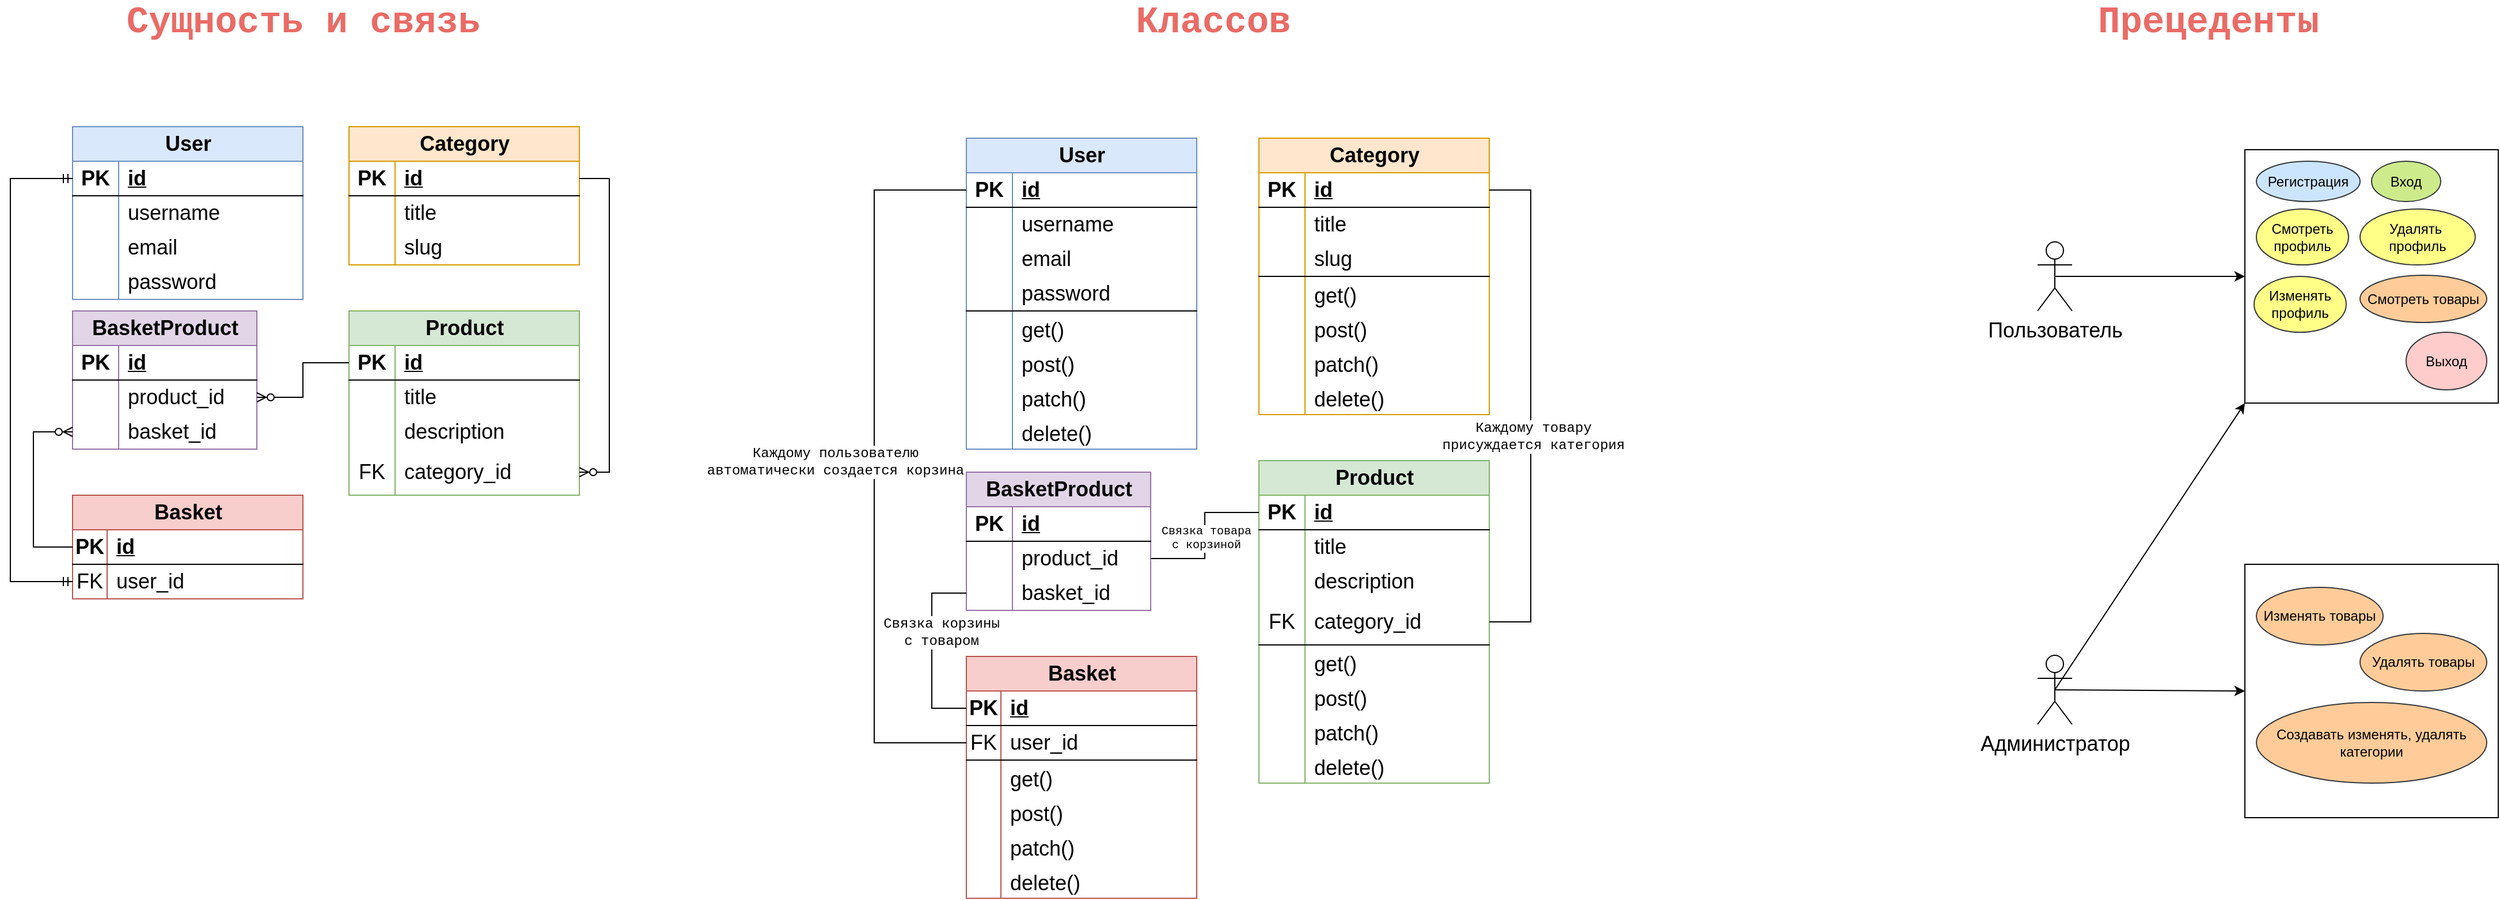 <mxfile version="25.0.1">
  <diagram name="Страница — 1" id="kVejoXZJusIypEpfNUad">
    <mxGraphModel dx="1366" dy="741" grid="1" gridSize="10" guides="1" tooltips="1" connect="1" arrows="1" fold="1" page="1" pageScale="1" pageWidth="827" pageHeight="1169" math="0" shadow="0">
      <root>
        <mxCell id="0" />
        <mxCell id="1" parent="0" />
        <mxCell id="fBDcvhPQRqMNowicCML6-1" value="User" style="shape=table;startSize=30;container=1;collapsible=1;childLayout=tableLayout;fixedRows=1;rowLines=0;fontStyle=1;align=center;resizeLast=1;html=1;fillColor=#dae8fc;strokeColor=#6c8ebf;fontSize=18;" parent="1" vertex="1">
          <mxGeometry x="214" y="140" width="200" height="150" as="geometry" />
        </mxCell>
        <mxCell id="fBDcvhPQRqMNowicCML6-2" value="" style="shape=tableRow;horizontal=0;startSize=0;swimlaneHead=0;swimlaneBody=0;fillColor=none;collapsible=0;dropTarget=0;points=[[0,0.5],[1,0.5]];portConstraint=eastwest;top=0;left=0;right=0;bottom=1;fontSize=18;" parent="fBDcvhPQRqMNowicCML6-1" vertex="1">
          <mxGeometry y="30" width="200" height="30" as="geometry" />
        </mxCell>
        <mxCell id="fBDcvhPQRqMNowicCML6-3" value="PK" style="shape=partialRectangle;connectable=0;fillColor=none;top=0;left=0;bottom=0;right=0;fontStyle=1;overflow=hidden;whiteSpace=wrap;html=1;fontSize=18;" parent="fBDcvhPQRqMNowicCML6-2" vertex="1">
          <mxGeometry width="40" height="30" as="geometry">
            <mxRectangle width="40" height="30" as="alternateBounds" />
          </mxGeometry>
        </mxCell>
        <mxCell id="fBDcvhPQRqMNowicCML6-4" value="id" style="shape=partialRectangle;connectable=0;fillColor=none;top=0;left=0;bottom=0;right=0;align=left;spacingLeft=6;fontStyle=5;overflow=hidden;whiteSpace=wrap;html=1;fontSize=18;" parent="fBDcvhPQRqMNowicCML6-2" vertex="1">
          <mxGeometry x="40" width="160" height="30" as="geometry">
            <mxRectangle width="160" height="30" as="alternateBounds" />
          </mxGeometry>
        </mxCell>
        <mxCell id="fBDcvhPQRqMNowicCML6-5" value="" style="shape=tableRow;horizontal=0;startSize=0;swimlaneHead=0;swimlaneBody=0;fillColor=none;collapsible=0;dropTarget=0;points=[[0,0.5],[1,0.5]];portConstraint=eastwest;top=0;left=0;right=0;bottom=0;fontSize=18;" parent="fBDcvhPQRqMNowicCML6-1" vertex="1">
          <mxGeometry y="60" width="200" height="30" as="geometry" />
        </mxCell>
        <mxCell id="fBDcvhPQRqMNowicCML6-6" value="" style="shape=partialRectangle;connectable=0;fillColor=none;top=0;left=0;bottom=0;right=0;editable=1;overflow=hidden;whiteSpace=wrap;html=1;fontSize=18;" parent="fBDcvhPQRqMNowicCML6-5" vertex="1">
          <mxGeometry width="40" height="30" as="geometry">
            <mxRectangle width="40" height="30" as="alternateBounds" />
          </mxGeometry>
        </mxCell>
        <mxCell id="fBDcvhPQRqMNowicCML6-7" value="&lt;div&gt;username&lt;span style=&quot;white-space: pre;&quot;&gt;&#x9;&lt;/span&gt;&lt;/div&gt;" style="shape=partialRectangle;connectable=0;fillColor=none;top=0;left=0;bottom=0;right=0;align=left;spacingLeft=6;overflow=hidden;whiteSpace=wrap;html=1;fontSize=18;" parent="fBDcvhPQRqMNowicCML6-5" vertex="1">
          <mxGeometry x="40" width="160" height="30" as="geometry">
            <mxRectangle width="160" height="30" as="alternateBounds" />
          </mxGeometry>
        </mxCell>
        <mxCell id="fBDcvhPQRqMNowicCML6-8" value="" style="shape=tableRow;horizontal=0;startSize=0;swimlaneHead=0;swimlaneBody=0;fillColor=none;collapsible=0;dropTarget=0;points=[[0,0.5],[1,0.5]];portConstraint=eastwest;top=0;left=0;right=0;bottom=0;fontSize=18;" parent="fBDcvhPQRqMNowicCML6-1" vertex="1">
          <mxGeometry y="90" width="200" height="30" as="geometry" />
        </mxCell>
        <mxCell id="fBDcvhPQRqMNowicCML6-9" value="" style="shape=partialRectangle;connectable=0;fillColor=none;top=0;left=0;bottom=0;right=0;editable=1;overflow=hidden;whiteSpace=wrap;html=1;fontSize=18;" parent="fBDcvhPQRqMNowicCML6-8" vertex="1">
          <mxGeometry width="40" height="30" as="geometry">
            <mxRectangle width="40" height="30" as="alternateBounds" />
          </mxGeometry>
        </mxCell>
        <mxCell id="fBDcvhPQRqMNowicCML6-10" value="email" style="shape=partialRectangle;connectable=0;fillColor=none;top=0;left=0;bottom=0;right=0;align=left;spacingLeft=6;overflow=hidden;whiteSpace=wrap;html=1;fontSize=18;" parent="fBDcvhPQRqMNowicCML6-8" vertex="1">
          <mxGeometry x="40" width="160" height="30" as="geometry">
            <mxRectangle width="160" height="30" as="alternateBounds" />
          </mxGeometry>
        </mxCell>
        <mxCell id="fBDcvhPQRqMNowicCML6-11" value="" style="shape=tableRow;horizontal=0;startSize=0;swimlaneHead=0;swimlaneBody=0;fillColor=none;collapsible=0;dropTarget=0;points=[[0,0.5],[1,0.5]];portConstraint=eastwest;top=0;left=0;right=0;bottom=0;fontSize=18;" parent="fBDcvhPQRqMNowicCML6-1" vertex="1">
          <mxGeometry y="120" width="200" height="30" as="geometry" />
        </mxCell>
        <mxCell id="fBDcvhPQRqMNowicCML6-12" value="" style="shape=partialRectangle;connectable=0;fillColor=none;top=0;left=0;bottom=0;right=0;editable=1;overflow=hidden;whiteSpace=wrap;html=1;fontSize=18;" parent="fBDcvhPQRqMNowicCML6-11" vertex="1">
          <mxGeometry width="40" height="30" as="geometry">
            <mxRectangle width="40" height="30" as="alternateBounds" />
          </mxGeometry>
        </mxCell>
        <mxCell id="fBDcvhPQRqMNowicCML6-13" value="password" style="shape=partialRectangle;connectable=0;fillColor=none;top=0;left=0;bottom=0;right=0;align=left;spacingLeft=6;overflow=hidden;whiteSpace=wrap;html=1;fontSize=18;" parent="fBDcvhPQRqMNowicCML6-11" vertex="1">
          <mxGeometry x="40" width="160" height="30" as="geometry">
            <mxRectangle width="160" height="30" as="alternateBounds" />
          </mxGeometry>
        </mxCell>
        <mxCell id="fBDcvhPQRqMNowicCML6-14" value="Category" style="shape=table;startSize=30;container=1;collapsible=1;childLayout=tableLayout;fixedRows=1;rowLines=0;fontStyle=1;align=center;resizeLast=1;html=1;fillColor=#ffe6cc;strokeColor=#d79b00;fontSize=18;" parent="1" vertex="1">
          <mxGeometry x="454" y="140" width="200" height="120" as="geometry" />
        </mxCell>
        <mxCell id="fBDcvhPQRqMNowicCML6-15" value="" style="shape=tableRow;horizontal=0;startSize=0;swimlaneHead=0;swimlaneBody=0;fillColor=none;collapsible=0;dropTarget=0;points=[[0,0.5],[1,0.5]];portConstraint=eastwest;top=0;left=0;right=0;bottom=1;fontSize=18;" parent="fBDcvhPQRqMNowicCML6-14" vertex="1">
          <mxGeometry y="30" width="200" height="30" as="geometry" />
        </mxCell>
        <mxCell id="fBDcvhPQRqMNowicCML6-16" value="PK" style="shape=partialRectangle;connectable=0;fillColor=none;top=0;left=0;bottom=0;right=0;fontStyle=1;overflow=hidden;whiteSpace=wrap;html=1;fontSize=18;" parent="fBDcvhPQRqMNowicCML6-15" vertex="1">
          <mxGeometry width="40" height="30" as="geometry">
            <mxRectangle width="40" height="30" as="alternateBounds" />
          </mxGeometry>
        </mxCell>
        <mxCell id="fBDcvhPQRqMNowicCML6-17" value="id" style="shape=partialRectangle;connectable=0;fillColor=none;top=0;left=0;bottom=0;right=0;align=left;spacingLeft=6;fontStyle=5;overflow=hidden;whiteSpace=wrap;html=1;fontSize=18;" parent="fBDcvhPQRqMNowicCML6-15" vertex="1">
          <mxGeometry x="40" width="160" height="30" as="geometry">
            <mxRectangle width="160" height="30" as="alternateBounds" />
          </mxGeometry>
        </mxCell>
        <mxCell id="fBDcvhPQRqMNowicCML6-18" value="" style="shape=tableRow;horizontal=0;startSize=0;swimlaneHead=0;swimlaneBody=0;fillColor=none;collapsible=0;dropTarget=0;points=[[0,0.5],[1,0.5]];portConstraint=eastwest;top=0;left=0;right=0;bottom=0;fontSize=18;" parent="fBDcvhPQRqMNowicCML6-14" vertex="1">
          <mxGeometry y="60" width="200" height="30" as="geometry" />
        </mxCell>
        <mxCell id="fBDcvhPQRqMNowicCML6-19" value="" style="shape=partialRectangle;connectable=0;fillColor=none;top=0;left=0;bottom=0;right=0;editable=1;overflow=hidden;whiteSpace=wrap;html=1;fontSize=18;" parent="fBDcvhPQRqMNowicCML6-18" vertex="1">
          <mxGeometry width="40" height="30" as="geometry">
            <mxRectangle width="40" height="30" as="alternateBounds" />
          </mxGeometry>
        </mxCell>
        <mxCell id="fBDcvhPQRqMNowicCML6-20" value="title" style="shape=partialRectangle;connectable=0;fillColor=none;top=0;left=0;bottom=0;right=0;align=left;spacingLeft=6;overflow=hidden;whiteSpace=wrap;html=1;fontSize=18;" parent="fBDcvhPQRqMNowicCML6-18" vertex="1">
          <mxGeometry x="40" width="160" height="30" as="geometry">
            <mxRectangle width="160" height="30" as="alternateBounds" />
          </mxGeometry>
        </mxCell>
        <mxCell id="fBDcvhPQRqMNowicCML6-21" value="" style="shape=tableRow;horizontal=0;startSize=0;swimlaneHead=0;swimlaneBody=0;fillColor=none;collapsible=0;dropTarget=0;points=[[0,0.5],[1,0.5]];portConstraint=eastwest;top=0;left=0;right=0;bottom=0;fontSize=18;" parent="fBDcvhPQRqMNowicCML6-14" vertex="1">
          <mxGeometry y="90" width="200" height="30" as="geometry" />
        </mxCell>
        <mxCell id="fBDcvhPQRqMNowicCML6-22" value="" style="shape=partialRectangle;connectable=0;fillColor=none;top=0;left=0;bottom=0;right=0;editable=1;overflow=hidden;whiteSpace=wrap;html=1;fontSize=18;" parent="fBDcvhPQRqMNowicCML6-21" vertex="1">
          <mxGeometry width="40" height="30" as="geometry">
            <mxRectangle width="40" height="30" as="alternateBounds" />
          </mxGeometry>
        </mxCell>
        <mxCell id="fBDcvhPQRqMNowicCML6-23" value="slug" style="shape=partialRectangle;connectable=0;fillColor=none;top=0;left=0;bottom=0;right=0;align=left;spacingLeft=6;overflow=hidden;whiteSpace=wrap;html=1;fontSize=18;" parent="fBDcvhPQRqMNowicCML6-21" vertex="1">
          <mxGeometry x="40" width="160" height="30" as="geometry">
            <mxRectangle width="160" height="30" as="alternateBounds" />
          </mxGeometry>
        </mxCell>
        <mxCell id="fBDcvhPQRqMNowicCML6-27" value="Product" style="shape=table;startSize=30;container=1;collapsible=1;childLayout=tableLayout;fixedRows=1;rowLines=0;fontStyle=1;align=center;resizeLast=1;html=1;fillColor=#d5e8d4;strokeColor=#82b366;fontSize=18;" parent="1" vertex="1">
          <mxGeometry x="454" y="300" width="200" height="160" as="geometry" />
        </mxCell>
        <mxCell id="fBDcvhPQRqMNowicCML6-28" value="" style="shape=tableRow;horizontal=0;startSize=0;swimlaneHead=0;swimlaneBody=0;fillColor=none;collapsible=0;dropTarget=0;points=[[0,0.5],[1,0.5]];portConstraint=eastwest;top=0;left=0;right=0;bottom=1;fontSize=18;" parent="fBDcvhPQRqMNowicCML6-27" vertex="1">
          <mxGeometry y="30" width="200" height="30" as="geometry" />
        </mxCell>
        <mxCell id="fBDcvhPQRqMNowicCML6-29" value="PK" style="shape=partialRectangle;connectable=0;fillColor=none;top=0;left=0;bottom=0;right=0;fontStyle=1;overflow=hidden;whiteSpace=wrap;html=1;fontSize=18;" parent="fBDcvhPQRqMNowicCML6-28" vertex="1">
          <mxGeometry width="40" height="30" as="geometry">
            <mxRectangle width="40" height="30" as="alternateBounds" />
          </mxGeometry>
        </mxCell>
        <mxCell id="fBDcvhPQRqMNowicCML6-30" value="id" style="shape=partialRectangle;connectable=0;fillColor=none;top=0;left=0;bottom=0;right=0;align=left;spacingLeft=6;fontStyle=5;overflow=hidden;whiteSpace=wrap;html=1;fontSize=18;" parent="fBDcvhPQRqMNowicCML6-28" vertex="1">
          <mxGeometry x="40" width="160" height="30" as="geometry">
            <mxRectangle width="160" height="30" as="alternateBounds" />
          </mxGeometry>
        </mxCell>
        <mxCell id="fBDcvhPQRqMNowicCML6-31" value="" style="shape=tableRow;horizontal=0;startSize=0;swimlaneHead=0;swimlaneBody=0;fillColor=none;collapsible=0;dropTarget=0;points=[[0,0.5],[1,0.5]];portConstraint=eastwest;top=0;left=0;right=0;bottom=0;fontSize=18;" parent="fBDcvhPQRqMNowicCML6-27" vertex="1">
          <mxGeometry y="60" width="200" height="30" as="geometry" />
        </mxCell>
        <mxCell id="fBDcvhPQRqMNowicCML6-32" value="" style="shape=partialRectangle;connectable=0;fillColor=none;top=0;left=0;bottom=0;right=0;editable=1;overflow=hidden;whiteSpace=wrap;html=1;fontSize=18;" parent="fBDcvhPQRqMNowicCML6-31" vertex="1">
          <mxGeometry width="40" height="30" as="geometry">
            <mxRectangle width="40" height="30" as="alternateBounds" />
          </mxGeometry>
        </mxCell>
        <mxCell id="fBDcvhPQRqMNowicCML6-33" value="title" style="shape=partialRectangle;connectable=0;fillColor=none;top=0;left=0;bottom=0;right=0;align=left;spacingLeft=6;overflow=hidden;whiteSpace=wrap;html=1;fontSize=18;" parent="fBDcvhPQRqMNowicCML6-31" vertex="1">
          <mxGeometry x="40" width="160" height="30" as="geometry">
            <mxRectangle width="160" height="30" as="alternateBounds" />
          </mxGeometry>
        </mxCell>
        <mxCell id="fBDcvhPQRqMNowicCML6-34" value="" style="shape=tableRow;horizontal=0;startSize=0;swimlaneHead=0;swimlaneBody=0;fillColor=none;collapsible=0;dropTarget=0;points=[[0,0.5],[1,0.5]];portConstraint=eastwest;top=0;left=0;right=0;bottom=0;fontSize=18;" parent="fBDcvhPQRqMNowicCML6-27" vertex="1">
          <mxGeometry y="90" width="200" height="30" as="geometry" />
        </mxCell>
        <mxCell id="fBDcvhPQRqMNowicCML6-35" value="" style="shape=partialRectangle;connectable=0;fillColor=none;top=0;left=0;bottom=0;right=0;editable=1;overflow=hidden;whiteSpace=wrap;html=1;fontSize=18;" parent="fBDcvhPQRqMNowicCML6-34" vertex="1">
          <mxGeometry width="40" height="30" as="geometry">
            <mxRectangle width="40" height="30" as="alternateBounds" />
          </mxGeometry>
        </mxCell>
        <mxCell id="fBDcvhPQRqMNowicCML6-36" value="description" style="shape=partialRectangle;connectable=0;fillColor=none;top=0;left=0;bottom=0;right=0;align=left;spacingLeft=6;overflow=hidden;whiteSpace=wrap;html=1;fontSize=18;" parent="fBDcvhPQRqMNowicCML6-34" vertex="1">
          <mxGeometry x="40" width="160" height="30" as="geometry">
            <mxRectangle width="160" height="30" as="alternateBounds" />
          </mxGeometry>
        </mxCell>
        <mxCell id="fBDcvhPQRqMNowicCML6-37" value="" style="shape=tableRow;horizontal=0;startSize=0;swimlaneHead=0;swimlaneBody=0;fillColor=none;collapsible=0;dropTarget=0;points=[[0,0.5],[1,0.5]];portConstraint=eastwest;top=0;left=0;right=0;bottom=0;fontSize=18;" parent="fBDcvhPQRqMNowicCML6-27" vertex="1">
          <mxGeometry y="120" width="200" height="40" as="geometry" />
        </mxCell>
        <mxCell id="fBDcvhPQRqMNowicCML6-38" value="FK" style="shape=partialRectangle;connectable=0;fillColor=none;top=0;left=0;bottom=0;right=0;fontStyle=0;overflow=hidden;whiteSpace=wrap;html=1;fontSize=18;" parent="fBDcvhPQRqMNowicCML6-37" vertex="1">
          <mxGeometry width="40" height="40" as="geometry">
            <mxRectangle width="40" height="40" as="alternateBounds" />
          </mxGeometry>
        </mxCell>
        <mxCell id="fBDcvhPQRqMNowicCML6-39" value="category_id" style="shape=partialRectangle;connectable=0;fillColor=none;top=0;left=0;bottom=0;right=0;align=left;spacingLeft=6;fontStyle=0;overflow=hidden;whiteSpace=wrap;html=1;fontSize=18;" parent="fBDcvhPQRqMNowicCML6-37" vertex="1">
          <mxGeometry x="40" width="160" height="40" as="geometry">
            <mxRectangle width="160" height="40" as="alternateBounds" />
          </mxGeometry>
        </mxCell>
        <mxCell id="fBDcvhPQRqMNowicCML6-40" value="" style="edgeStyle=orthogonalEdgeStyle;fontSize=18;html=1;endArrow=ERzeroToMany;endFill=1;rounded=0;exitX=1;exitY=0.5;exitDx=0;exitDy=0;entryX=1;entryY=0.5;entryDx=0;entryDy=0;" parent="1" source="fBDcvhPQRqMNowicCML6-15" target="fBDcvhPQRqMNowicCML6-37" edge="1">
          <mxGeometry width="100" height="100" relative="1" as="geometry">
            <mxPoint x="374" y="520" as="sourcePoint" />
            <mxPoint x="474" y="420" as="targetPoint" />
            <Array as="points">
              <mxPoint x="680" y="185" />
              <mxPoint x="680" y="440" />
            </Array>
          </mxGeometry>
        </mxCell>
        <mxCell id="fBDcvhPQRqMNowicCML6-41" value="Basket" style="shape=table;startSize=30;container=1;collapsible=1;childLayout=tableLayout;fixedRows=1;rowLines=0;fontStyle=1;align=center;resizeLast=1;html=1;fillColor=#f8cecc;strokeColor=#b85450;fontSize=18;" parent="1" vertex="1">
          <mxGeometry x="214" y="460" width="200" height="90" as="geometry" />
        </mxCell>
        <mxCell id="fBDcvhPQRqMNowicCML6-42" value="" style="shape=tableRow;horizontal=0;startSize=0;swimlaneHead=0;swimlaneBody=0;fillColor=none;collapsible=0;dropTarget=0;points=[[0,0.5],[1,0.5]];portConstraint=eastwest;top=0;left=0;right=0;bottom=1;fontSize=18;" parent="fBDcvhPQRqMNowicCML6-41" vertex="1">
          <mxGeometry y="30" width="200" height="30" as="geometry" />
        </mxCell>
        <mxCell id="fBDcvhPQRqMNowicCML6-43" value="PK" style="shape=partialRectangle;connectable=0;fillColor=none;top=0;left=0;bottom=0;right=0;fontStyle=1;overflow=hidden;whiteSpace=wrap;html=1;fontSize=18;" parent="fBDcvhPQRqMNowicCML6-42" vertex="1">
          <mxGeometry width="30" height="30" as="geometry">
            <mxRectangle width="30" height="30" as="alternateBounds" />
          </mxGeometry>
        </mxCell>
        <mxCell id="fBDcvhPQRqMNowicCML6-44" value="id" style="shape=partialRectangle;connectable=0;fillColor=none;top=0;left=0;bottom=0;right=0;align=left;spacingLeft=6;fontStyle=5;overflow=hidden;whiteSpace=wrap;html=1;fontSize=18;" parent="fBDcvhPQRqMNowicCML6-42" vertex="1">
          <mxGeometry x="30" width="170" height="30" as="geometry">
            <mxRectangle width="170" height="30" as="alternateBounds" />
          </mxGeometry>
        </mxCell>
        <mxCell id="fBDcvhPQRqMNowicCML6-45" value="" style="shape=tableRow;horizontal=0;startSize=0;swimlaneHead=0;swimlaneBody=0;fillColor=none;collapsible=0;dropTarget=0;points=[[0,0.5],[1,0.5]];portConstraint=eastwest;top=0;left=0;right=0;bottom=0;fontSize=18;" parent="fBDcvhPQRqMNowicCML6-41" vertex="1">
          <mxGeometry y="60" width="200" height="30" as="geometry" />
        </mxCell>
        <mxCell id="fBDcvhPQRqMNowicCML6-46" value="FK" style="shape=partialRectangle;connectable=0;fillColor=none;top=0;left=0;bottom=0;right=0;editable=1;overflow=hidden;whiteSpace=wrap;html=1;fontSize=18;" parent="fBDcvhPQRqMNowicCML6-45" vertex="1">
          <mxGeometry width="30" height="30" as="geometry">
            <mxRectangle width="30" height="30" as="alternateBounds" />
          </mxGeometry>
        </mxCell>
        <mxCell id="fBDcvhPQRqMNowicCML6-47" value="user_id" style="shape=partialRectangle;connectable=0;fillColor=none;top=0;left=0;bottom=0;right=0;align=left;spacingLeft=6;overflow=hidden;whiteSpace=wrap;html=1;fontSize=18;" parent="fBDcvhPQRqMNowicCML6-45" vertex="1">
          <mxGeometry x="30" width="170" height="30" as="geometry">
            <mxRectangle width="170" height="30" as="alternateBounds" />
          </mxGeometry>
        </mxCell>
        <mxCell id="fBDcvhPQRqMNowicCML6-54" value="BasketProduct" style="shape=table;startSize=30;container=1;collapsible=1;childLayout=tableLayout;fixedRows=1;rowLines=0;fontStyle=1;align=center;resizeLast=1;html=1;fillColor=#e1d5e7;strokeColor=#9673a6;fontSize=18;" parent="1" vertex="1">
          <mxGeometry x="214" y="300" width="160" height="120" as="geometry" />
        </mxCell>
        <mxCell id="fBDcvhPQRqMNowicCML6-55" value="" style="shape=tableRow;horizontal=0;startSize=0;swimlaneHead=0;swimlaneBody=0;fillColor=none;collapsible=0;dropTarget=0;points=[[0,0.5],[1,0.5]];portConstraint=eastwest;top=0;left=0;right=0;bottom=1;fontSize=18;" parent="fBDcvhPQRqMNowicCML6-54" vertex="1">
          <mxGeometry y="30" width="160" height="30" as="geometry" />
        </mxCell>
        <mxCell id="fBDcvhPQRqMNowicCML6-56" value="PK" style="shape=partialRectangle;connectable=0;fillColor=none;top=0;left=0;bottom=0;right=0;fontStyle=1;overflow=hidden;whiteSpace=wrap;html=1;fontSize=18;" parent="fBDcvhPQRqMNowicCML6-55" vertex="1">
          <mxGeometry width="40" height="30" as="geometry">
            <mxRectangle width="40" height="30" as="alternateBounds" />
          </mxGeometry>
        </mxCell>
        <mxCell id="fBDcvhPQRqMNowicCML6-57" value="id" style="shape=partialRectangle;connectable=0;fillColor=none;top=0;left=0;bottom=0;right=0;align=left;spacingLeft=6;fontStyle=5;overflow=hidden;whiteSpace=wrap;html=1;fontSize=18;" parent="fBDcvhPQRqMNowicCML6-55" vertex="1">
          <mxGeometry x="40" width="120" height="30" as="geometry">
            <mxRectangle width="120" height="30" as="alternateBounds" />
          </mxGeometry>
        </mxCell>
        <mxCell id="fBDcvhPQRqMNowicCML6-58" value="" style="shape=tableRow;horizontal=0;startSize=0;swimlaneHead=0;swimlaneBody=0;fillColor=none;collapsible=0;dropTarget=0;points=[[0,0.5],[1,0.5]];portConstraint=eastwest;top=0;left=0;right=0;bottom=0;fontSize=18;" parent="fBDcvhPQRqMNowicCML6-54" vertex="1">
          <mxGeometry y="60" width="160" height="30" as="geometry" />
        </mxCell>
        <mxCell id="fBDcvhPQRqMNowicCML6-59" value="" style="shape=partialRectangle;connectable=0;fillColor=none;top=0;left=0;bottom=0;right=0;editable=1;overflow=hidden;whiteSpace=wrap;html=1;fontSize=18;" parent="fBDcvhPQRqMNowicCML6-58" vertex="1">
          <mxGeometry width="40" height="30" as="geometry">
            <mxRectangle width="40" height="30" as="alternateBounds" />
          </mxGeometry>
        </mxCell>
        <mxCell id="fBDcvhPQRqMNowicCML6-60" value="product_id" style="shape=partialRectangle;connectable=0;fillColor=none;top=0;left=0;bottom=0;right=0;align=left;spacingLeft=6;overflow=hidden;whiteSpace=wrap;html=1;fontSize=18;" parent="fBDcvhPQRqMNowicCML6-58" vertex="1">
          <mxGeometry x="40" width="120" height="30" as="geometry">
            <mxRectangle width="120" height="30" as="alternateBounds" />
          </mxGeometry>
        </mxCell>
        <mxCell id="fBDcvhPQRqMNowicCML6-61" value="" style="shape=tableRow;horizontal=0;startSize=0;swimlaneHead=0;swimlaneBody=0;fillColor=none;collapsible=0;dropTarget=0;points=[[0,0.5],[1,0.5]];portConstraint=eastwest;top=0;left=0;right=0;bottom=0;fontSize=18;" parent="fBDcvhPQRqMNowicCML6-54" vertex="1">
          <mxGeometry y="90" width="160" height="30" as="geometry" />
        </mxCell>
        <mxCell id="fBDcvhPQRqMNowicCML6-62" value="" style="shape=partialRectangle;connectable=0;fillColor=none;top=0;left=0;bottom=0;right=0;editable=1;overflow=hidden;whiteSpace=wrap;html=1;fontSize=18;" parent="fBDcvhPQRqMNowicCML6-61" vertex="1">
          <mxGeometry width="40" height="30" as="geometry">
            <mxRectangle width="40" height="30" as="alternateBounds" />
          </mxGeometry>
        </mxCell>
        <mxCell id="fBDcvhPQRqMNowicCML6-63" value="basket_id" style="shape=partialRectangle;connectable=0;fillColor=none;top=0;left=0;bottom=0;right=0;align=left;spacingLeft=6;overflow=hidden;whiteSpace=wrap;html=1;fontSize=18;" parent="fBDcvhPQRqMNowicCML6-61" vertex="1">
          <mxGeometry x="40" width="120" height="30" as="geometry">
            <mxRectangle width="120" height="30" as="alternateBounds" />
          </mxGeometry>
        </mxCell>
        <mxCell id="fBDcvhPQRqMNowicCML6-67" value="" style="edgeStyle=orthogonalEdgeStyle;fontSize=18;html=1;endArrow=ERzeroToMany;endFill=1;rounded=0;exitX=0;exitY=0.5;exitDx=0;exitDy=0;entryX=1;entryY=0.5;entryDx=0;entryDy=0;" parent="1" source="fBDcvhPQRqMNowicCML6-28" target="fBDcvhPQRqMNowicCML6-58" edge="1">
          <mxGeometry width="100" height="100" relative="1" as="geometry">
            <mxPoint x="484" y="620" as="sourcePoint" />
            <mxPoint x="584" y="520" as="targetPoint" />
          </mxGeometry>
        </mxCell>
        <mxCell id="fBDcvhPQRqMNowicCML6-68" value="" style="edgeStyle=orthogonalEdgeStyle;fontSize=18;html=1;endArrow=ERzeroToMany;endFill=1;rounded=0;entryX=0;entryY=0.5;entryDx=0;entryDy=0;exitX=0;exitY=0.5;exitDx=0;exitDy=0;" parent="1" source="fBDcvhPQRqMNowicCML6-42" target="fBDcvhPQRqMNowicCML6-61" edge="1">
          <mxGeometry width="100" height="100" relative="1" as="geometry">
            <mxPoint x="124" y="650" as="sourcePoint" />
            <mxPoint x="224" y="550" as="targetPoint" />
            <Array as="points">
              <mxPoint x="180" y="505" />
              <mxPoint x="180" y="405" />
            </Array>
          </mxGeometry>
        </mxCell>
        <mxCell id="fBDcvhPQRqMNowicCML6-69" value="" style="edgeStyle=orthogonalEdgeStyle;fontSize=18;html=1;endArrow=ERmandOne;startArrow=ERmandOne;rounded=0;entryX=0;entryY=0.5;entryDx=0;entryDy=0;exitX=0;exitY=0.5;exitDx=0;exitDy=0;elbow=vertical;" parent="1" source="fBDcvhPQRqMNowicCML6-45" target="fBDcvhPQRqMNowicCML6-2" edge="1">
          <mxGeometry width="100" height="100" relative="1" as="geometry">
            <mxPoint x="124" y="360" as="sourcePoint" />
            <mxPoint x="224" y="260" as="targetPoint" />
            <Array as="points">
              <mxPoint x="160" y="535" />
              <mxPoint x="160" y="185" />
            </Array>
          </mxGeometry>
        </mxCell>
        <mxCell id="734eyTE8SXIwoAON3j_R-1" value="Сущность и связь" style="text;strokeColor=none;fillColor=none;html=1;fontSize=32;fontStyle=1;verticalAlign=middle;align=center;fontFamily=Courier New;labelBackgroundColor=none;labelBorderColor=none;fontColor=#EA6B66;" vertex="1" parent="1">
          <mxGeometry x="294" y="30" width="240" height="40" as="geometry" />
        </mxCell>
        <mxCell id="734eyTE8SXIwoAON3j_R-2" value="User" style="shape=table;startSize=30;container=1;collapsible=1;childLayout=tableLayout;fixedRows=1;rowLines=0;fontStyle=1;align=center;resizeLast=1;html=1;fillColor=#dae8fc;strokeColor=#6c8ebf;fontSize=18;" vertex="1" parent="1">
          <mxGeometry x="990" y="150" width="200" height="270" as="geometry" />
        </mxCell>
        <mxCell id="734eyTE8SXIwoAON3j_R-3" value="" style="shape=tableRow;horizontal=0;startSize=0;swimlaneHead=0;swimlaneBody=0;fillColor=none;collapsible=0;dropTarget=0;points=[[0,0.5],[1,0.5]];portConstraint=eastwest;top=0;left=0;right=0;bottom=1;fontSize=18;" vertex="1" parent="734eyTE8SXIwoAON3j_R-2">
          <mxGeometry y="30" width="200" height="30" as="geometry" />
        </mxCell>
        <mxCell id="734eyTE8SXIwoAON3j_R-4" value="PK" style="shape=partialRectangle;connectable=0;fillColor=none;top=0;left=0;bottom=0;right=0;fontStyle=1;overflow=hidden;whiteSpace=wrap;html=1;fontSize=18;" vertex="1" parent="734eyTE8SXIwoAON3j_R-3">
          <mxGeometry width="40" height="30" as="geometry">
            <mxRectangle width="40" height="30" as="alternateBounds" />
          </mxGeometry>
        </mxCell>
        <mxCell id="734eyTE8SXIwoAON3j_R-5" value="id" style="shape=partialRectangle;connectable=0;fillColor=none;top=0;left=0;bottom=0;right=0;align=left;spacingLeft=6;fontStyle=5;overflow=hidden;whiteSpace=wrap;html=1;fontSize=18;" vertex="1" parent="734eyTE8SXIwoAON3j_R-3">
          <mxGeometry x="40" width="160" height="30" as="geometry">
            <mxRectangle width="160" height="30" as="alternateBounds" />
          </mxGeometry>
        </mxCell>
        <mxCell id="734eyTE8SXIwoAON3j_R-6" value="" style="shape=tableRow;horizontal=0;startSize=0;swimlaneHead=0;swimlaneBody=0;fillColor=none;collapsible=0;dropTarget=0;points=[[0,0.5],[1,0.5]];portConstraint=eastwest;top=0;left=0;right=0;bottom=0;fontSize=18;" vertex="1" parent="734eyTE8SXIwoAON3j_R-2">
          <mxGeometry y="60" width="200" height="30" as="geometry" />
        </mxCell>
        <mxCell id="734eyTE8SXIwoAON3j_R-7" value="" style="shape=partialRectangle;connectable=0;fillColor=none;top=0;left=0;bottom=0;right=0;editable=1;overflow=hidden;whiteSpace=wrap;html=1;fontSize=18;" vertex="1" parent="734eyTE8SXIwoAON3j_R-6">
          <mxGeometry width="40" height="30" as="geometry">
            <mxRectangle width="40" height="30" as="alternateBounds" />
          </mxGeometry>
        </mxCell>
        <mxCell id="734eyTE8SXIwoAON3j_R-8" value="&lt;div&gt;username&lt;span style=&quot;white-space: pre;&quot;&gt;&#x9;&lt;/span&gt;&lt;/div&gt;" style="shape=partialRectangle;connectable=0;fillColor=none;top=0;left=0;bottom=0;right=0;align=left;spacingLeft=6;overflow=hidden;whiteSpace=wrap;html=1;fontSize=18;" vertex="1" parent="734eyTE8SXIwoAON3j_R-6">
          <mxGeometry x="40" width="160" height="30" as="geometry">
            <mxRectangle width="160" height="30" as="alternateBounds" />
          </mxGeometry>
        </mxCell>
        <mxCell id="734eyTE8SXIwoAON3j_R-9" value="" style="shape=tableRow;horizontal=0;startSize=0;swimlaneHead=0;swimlaneBody=0;fillColor=none;collapsible=0;dropTarget=0;points=[[0,0.5],[1,0.5]];portConstraint=eastwest;top=0;left=0;right=0;bottom=0;fontSize=18;" vertex="1" parent="734eyTE8SXIwoAON3j_R-2">
          <mxGeometry y="90" width="200" height="30" as="geometry" />
        </mxCell>
        <mxCell id="734eyTE8SXIwoAON3j_R-10" value="" style="shape=partialRectangle;connectable=0;fillColor=none;top=0;left=0;bottom=0;right=0;editable=1;overflow=hidden;whiteSpace=wrap;html=1;fontSize=18;" vertex="1" parent="734eyTE8SXIwoAON3j_R-9">
          <mxGeometry width="40" height="30" as="geometry">
            <mxRectangle width="40" height="30" as="alternateBounds" />
          </mxGeometry>
        </mxCell>
        <mxCell id="734eyTE8SXIwoAON3j_R-11" value="email" style="shape=partialRectangle;connectable=0;fillColor=none;top=0;left=0;bottom=0;right=0;align=left;spacingLeft=6;overflow=hidden;whiteSpace=wrap;html=1;fontSize=18;" vertex="1" parent="734eyTE8SXIwoAON3j_R-9">
          <mxGeometry x="40" width="160" height="30" as="geometry">
            <mxRectangle width="160" height="30" as="alternateBounds" />
          </mxGeometry>
        </mxCell>
        <mxCell id="734eyTE8SXIwoAON3j_R-12" value="" style="shape=tableRow;horizontal=0;startSize=0;swimlaneHead=0;swimlaneBody=0;fillColor=none;collapsible=0;dropTarget=0;points=[[0,0.5],[1,0.5]];portConstraint=eastwest;top=0;left=0;right=0;bottom=0;fontSize=18;" vertex="1" parent="734eyTE8SXIwoAON3j_R-2">
          <mxGeometry y="120" width="200" height="30" as="geometry" />
        </mxCell>
        <mxCell id="734eyTE8SXIwoAON3j_R-13" value="" style="shape=partialRectangle;connectable=0;fillColor=none;top=0;left=0;bottom=0;right=0;editable=1;overflow=hidden;whiteSpace=wrap;html=1;fontSize=18;" vertex="1" parent="734eyTE8SXIwoAON3j_R-12">
          <mxGeometry width="40" height="30" as="geometry">
            <mxRectangle width="40" height="30" as="alternateBounds" />
          </mxGeometry>
        </mxCell>
        <mxCell id="734eyTE8SXIwoAON3j_R-14" value="password" style="shape=partialRectangle;connectable=0;fillColor=none;top=0;left=0;bottom=0;right=0;align=left;spacingLeft=6;overflow=hidden;whiteSpace=wrap;html=1;fontSize=18;" vertex="1" parent="734eyTE8SXIwoAON3j_R-12">
          <mxGeometry x="40" width="160" height="30" as="geometry">
            <mxRectangle width="160" height="30" as="alternateBounds" />
          </mxGeometry>
        </mxCell>
        <mxCell id="734eyTE8SXIwoAON3j_R-107" value="" style="shape=tableRow;horizontal=0;startSize=0;swimlaneHead=0;swimlaneBody=0;fillColor=none;collapsible=0;dropTarget=0;points=[[0,0.5],[1,0.5]];portConstraint=eastwest;top=1;left=0;right=0;bottom=0;fontSize=18;" vertex="1" parent="734eyTE8SXIwoAON3j_R-2">
          <mxGeometry y="150" width="200" height="30" as="geometry" />
        </mxCell>
        <mxCell id="734eyTE8SXIwoAON3j_R-108" value="" style="shape=partialRectangle;connectable=0;fillColor=none;top=0;left=0;bottom=0;right=0;editable=1;overflow=hidden;fontSize=18;" vertex="1" parent="734eyTE8SXIwoAON3j_R-107">
          <mxGeometry width="40" height="30" as="geometry">
            <mxRectangle width="40" height="30" as="alternateBounds" />
          </mxGeometry>
        </mxCell>
        <mxCell id="734eyTE8SXIwoAON3j_R-109" value="get()" style="shape=partialRectangle;connectable=0;fillColor=none;top=0;left=0;bottom=0;right=0;align=left;spacingLeft=6;overflow=hidden;fontSize=18;" vertex="1" parent="734eyTE8SXIwoAON3j_R-107">
          <mxGeometry x="40" width="160" height="30" as="geometry">
            <mxRectangle width="160" height="30" as="alternateBounds" />
          </mxGeometry>
        </mxCell>
        <mxCell id="734eyTE8SXIwoAON3j_R-104" value="" style="shape=tableRow;horizontal=0;startSize=0;swimlaneHead=0;swimlaneBody=0;fillColor=none;collapsible=0;dropTarget=0;points=[[0,0.5],[1,0.5]];portConstraint=eastwest;top=0;left=0;right=0;bottom=0;fontSize=18;" vertex="1" parent="734eyTE8SXIwoAON3j_R-2">
          <mxGeometry y="180" width="200" height="30" as="geometry" />
        </mxCell>
        <mxCell id="734eyTE8SXIwoAON3j_R-105" value="" style="shape=partialRectangle;connectable=0;fillColor=none;top=0;left=0;bottom=0;right=0;editable=1;overflow=hidden;fontSize=18;" vertex="1" parent="734eyTE8SXIwoAON3j_R-104">
          <mxGeometry width="40" height="30" as="geometry">
            <mxRectangle width="40" height="30" as="alternateBounds" />
          </mxGeometry>
        </mxCell>
        <mxCell id="734eyTE8SXIwoAON3j_R-106" value="post()" style="shape=partialRectangle;connectable=0;fillColor=none;top=0;left=0;bottom=0;right=0;align=left;spacingLeft=6;overflow=hidden;fontSize=18;" vertex="1" parent="734eyTE8SXIwoAON3j_R-104">
          <mxGeometry x="40" width="160" height="30" as="geometry">
            <mxRectangle width="160" height="30" as="alternateBounds" />
          </mxGeometry>
        </mxCell>
        <mxCell id="734eyTE8SXIwoAON3j_R-110" value="" style="shape=tableRow;horizontal=0;startSize=0;swimlaneHead=0;swimlaneBody=0;fillColor=none;collapsible=0;dropTarget=0;points=[[0,0.5],[1,0.5]];portConstraint=eastwest;top=0;left=0;right=0;bottom=0;fontSize=18;" vertex="1" parent="734eyTE8SXIwoAON3j_R-2">
          <mxGeometry y="210" width="200" height="30" as="geometry" />
        </mxCell>
        <mxCell id="734eyTE8SXIwoAON3j_R-111" value="" style="shape=partialRectangle;connectable=0;fillColor=none;top=0;left=0;bottom=0;right=0;editable=1;overflow=hidden;fontSize=18;" vertex="1" parent="734eyTE8SXIwoAON3j_R-110">
          <mxGeometry width="40" height="30" as="geometry">
            <mxRectangle width="40" height="30" as="alternateBounds" />
          </mxGeometry>
        </mxCell>
        <mxCell id="734eyTE8SXIwoAON3j_R-112" value="patch()" style="shape=partialRectangle;connectable=0;fillColor=none;top=0;left=0;bottom=0;right=0;align=left;spacingLeft=6;overflow=hidden;fontSize=18;" vertex="1" parent="734eyTE8SXIwoAON3j_R-110">
          <mxGeometry x="40" width="160" height="30" as="geometry">
            <mxRectangle width="160" height="30" as="alternateBounds" />
          </mxGeometry>
        </mxCell>
        <mxCell id="734eyTE8SXIwoAON3j_R-117" value="" style="shape=tableRow;horizontal=0;startSize=0;swimlaneHead=0;swimlaneBody=0;fillColor=none;collapsible=0;dropTarget=0;points=[[0,0.5],[1,0.5]];portConstraint=eastwest;top=0;left=0;right=0;bottom=0;fontSize=18;" vertex="1" parent="734eyTE8SXIwoAON3j_R-2">
          <mxGeometry y="240" width="200" height="30" as="geometry" />
        </mxCell>
        <mxCell id="734eyTE8SXIwoAON3j_R-118" value="" style="shape=partialRectangle;connectable=0;fillColor=none;top=0;left=0;bottom=0;right=0;editable=1;overflow=hidden;fontSize=18;" vertex="1" parent="734eyTE8SXIwoAON3j_R-117">
          <mxGeometry width="40" height="30" as="geometry">
            <mxRectangle width="40" height="30" as="alternateBounds" />
          </mxGeometry>
        </mxCell>
        <mxCell id="734eyTE8SXIwoAON3j_R-119" value="delete()" style="shape=partialRectangle;connectable=0;fillColor=none;top=0;left=0;bottom=0;right=0;align=left;spacingLeft=6;overflow=hidden;fontSize=18;" vertex="1" parent="734eyTE8SXIwoAON3j_R-117">
          <mxGeometry x="40" width="160" height="30" as="geometry">
            <mxRectangle width="160" height="30" as="alternateBounds" />
          </mxGeometry>
        </mxCell>
        <mxCell id="734eyTE8SXIwoAON3j_R-15" value="Category" style="shape=table;startSize=30;container=1;collapsible=1;childLayout=tableLayout;fixedRows=1;rowLines=0;fontStyle=1;align=center;resizeLast=1;html=1;fillColor=#ffe6cc;strokeColor=#d79b00;fontSize=18;" vertex="1" parent="1">
          <mxGeometry x="1244" y="150" width="200" height="240" as="geometry">
            <mxRectangle x="454" y="750" width="80" height="30" as="alternateBounds" />
          </mxGeometry>
        </mxCell>
        <mxCell id="734eyTE8SXIwoAON3j_R-16" value="" style="shape=tableRow;horizontal=0;startSize=0;swimlaneHead=0;swimlaneBody=0;fillColor=none;collapsible=0;dropTarget=0;points=[[0,0.5],[1,0.5]];portConstraint=eastwest;top=0;left=0;right=0;bottom=1;fontSize=18;" vertex="1" parent="734eyTE8SXIwoAON3j_R-15">
          <mxGeometry y="30" width="200" height="30" as="geometry" />
        </mxCell>
        <mxCell id="734eyTE8SXIwoAON3j_R-17" value="PK" style="shape=partialRectangle;connectable=0;fillColor=none;top=0;left=0;bottom=0;right=0;fontStyle=1;overflow=hidden;whiteSpace=wrap;html=1;fontSize=18;" vertex="1" parent="734eyTE8SXIwoAON3j_R-16">
          <mxGeometry width="40" height="30" as="geometry">
            <mxRectangle width="40" height="30" as="alternateBounds" />
          </mxGeometry>
        </mxCell>
        <mxCell id="734eyTE8SXIwoAON3j_R-18" value="id" style="shape=partialRectangle;connectable=0;fillColor=none;top=0;left=0;bottom=0;right=0;align=left;spacingLeft=6;fontStyle=5;overflow=hidden;whiteSpace=wrap;html=1;fontSize=18;" vertex="1" parent="734eyTE8SXIwoAON3j_R-16">
          <mxGeometry x="40" width="160" height="30" as="geometry">
            <mxRectangle width="160" height="30" as="alternateBounds" />
          </mxGeometry>
        </mxCell>
        <mxCell id="734eyTE8SXIwoAON3j_R-19" value="" style="shape=tableRow;horizontal=0;startSize=0;swimlaneHead=0;swimlaneBody=0;fillColor=none;collapsible=0;dropTarget=0;points=[[0,0.5],[1,0.5]];portConstraint=eastwest;top=0;left=0;right=0;bottom=0;fontSize=18;" vertex="1" parent="734eyTE8SXIwoAON3j_R-15">
          <mxGeometry y="60" width="200" height="30" as="geometry" />
        </mxCell>
        <mxCell id="734eyTE8SXIwoAON3j_R-20" value="" style="shape=partialRectangle;connectable=0;fillColor=none;top=0;left=0;bottom=0;right=0;editable=1;overflow=hidden;whiteSpace=wrap;html=1;fontSize=18;" vertex="1" parent="734eyTE8SXIwoAON3j_R-19">
          <mxGeometry width="40" height="30" as="geometry">
            <mxRectangle width="40" height="30" as="alternateBounds" />
          </mxGeometry>
        </mxCell>
        <mxCell id="734eyTE8SXIwoAON3j_R-21" value="title" style="shape=partialRectangle;connectable=0;fillColor=none;top=0;left=0;bottom=0;right=0;align=left;spacingLeft=6;overflow=hidden;whiteSpace=wrap;html=1;fontSize=18;" vertex="1" parent="734eyTE8SXIwoAON3j_R-19">
          <mxGeometry x="40" width="160" height="30" as="geometry">
            <mxRectangle width="160" height="30" as="alternateBounds" />
          </mxGeometry>
        </mxCell>
        <mxCell id="734eyTE8SXIwoAON3j_R-22" value="" style="shape=tableRow;horizontal=0;startSize=0;swimlaneHead=0;swimlaneBody=0;fillColor=none;collapsible=0;dropTarget=0;points=[[0,0.5],[1,0.5]];portConstraint=eastwest;top=0;left=0;right=0;bottom=0;fontSize=18;" vertex="1" parent="734eyTE8SXIwoAON3j_R-15">
          <mxGeometry y="90" width="200" height="30" as="geometry" />
        </mxCell>
        <mxCell id="734eyTE8SXIwoAON3j_R-23" value="" style="shape=partialRectangle;connectable=0;fillColor=none;top=0;left=0;bottom=0;right=0;editable=1;overflow=hidden;whiteSpace=wrap;html=1;fontSize=18;" vertex="1" parent="734eyTE8SXIwoAON3j_R-22">
          <mxGeometry width="40" height="30" as="geometry">
            <mxRectangle width="40" height="30" as="alternateBounds" />
          </mxGeometry>
        </mxCell>
        <mxCell id="734eyTE8SXIwoAON3j_R-24" value="slug" style="shape=partialRectangle;connectable=0;fillColor=none;top=0;left=0;bottom=0;right=0;align=left;spacingLeft=6;overflow=hidden;whiteSpace=wrap;html=1;fontSize=18;" vertex="1" parent="734eyTE8SXIwoAON3j_R-22">
          <mxGeometry x="40" width="160" height="30" as="geometry">
            <mxRectangle width="160" height="30" as="alternateBounds" />
          </mxGeometry>
        </mxCell>
        <mxCell id="734eyTE8SXIwoAON3j_R-89" value="" style="shape=tableRow;horizontal=0;startSize=0;swimlaneHead=0;swimlaneBody=0;fillColor=none;collapsible=0;dropTarget=0;points=[[0,0.5],[1,0.5]];portConstraint=eastwest;top=1;left=0;right=0;bottom=0;labelBorderColor=none;fontSize=18;" vertex="1" parent="734eyTE8SXIwoAON3j_R-15">
          <mxGeometry y="120" width="200" height="30" as="geometry" />
        </mxCell>
        <mxCell id="734eyTE8SXIwoAON3j_R-90" value="" style="shape=partialRectangle;connectable=0;fillColor=none;top=0;left=0;bottom=0;right=0;editable=1;overflow=hidden;fontSize=18;" vertex="1" parent="734eyTE8SXIwoAON3j_R-89">
          <mxGeometry width="40" height="30" as="geometry">
            <mxRectangle width="40" height="30" as="alternateBounds" />
          </mxGeometry>
        </mxCell>
        <mxCell id="734eyTE8SXIwoAON3j_R-91" value="get()" style="shape=partialRectangle;connectable=0;fillColor=none;top=0;left=0;bottom=0;right=0;align=left;spacingLeft=6;overflow=hidden;fontSize=18;" vertex="1" parent="734eyTE8SXIwoAON3j_R-89">
          <mxGeometry x="40" width="160" height="30" as="geometry">
            <mxRectangle width="160" height="30" as="alternateBounds" />
          </mxGeometry>
        </mxCell>
        <mxCell id="734eyTE8SXIwoAON3j_R-92" value="" style="shape=tableRow;horizontal=0;startSize=0;swimlaneHead=0;swimlaneBody=0;fillColor=none;collapsible=0;dropTarget=0;points=[[0,0.5],[1,0.5]];portConstraint=eastwest;top=0;left=0;right=0;bottom=0;fontSize=18;" vertex="1" parent="734eyTE8SXIwoAON3j_R-15">
          <mxGeometry y="150" width="200" height="30" as="geometry" />
        </mxCell>
        <mxCell id="734eyTE8SXIwoAON3j_R-93" value="" style="shape=partialRectangle;connectable=0;fillColor=none;top=0;left=0;bottom=0;right=0;editable=1;overflow=hidden;fontSize=18;" vertex="1" parent="734eyTE8SXIwoAON3j_R-92">
          <mxGeometry width="40" height="30" as="geometry">
            <mxRectangle width="40" height="30" as="alternateBounds" />
          </mxGeometry>
        </mxCell>
        <mxCell id="734eyTE8SXIwoAON3j_R-94" value="post()" style="shape=partialRectangle;connectable=0;fillColor=none;top=0;left=0;bottom=0;right=0;align=left;spacingLeft=6;overflow=hidden;fontSize=18;" vertex="1" parent="734eyTE8SXIwoAON3j_R-92">
          <mxGeometry x="40" width="160" height="30" as="geometry">
            <mxRectangle width="160" height="30" as="alternateBounds" />
          </mxGeometry>
        </mxCell>
        <mxCell id="734eyTE8SXIwoAON3j_R-95" value="" style="shape=tableRow;horizontal=0;startSize=0;swimlaneHead=0;swimlaneBody=0;fillColor=none;collapsible=0;dropTarget=0;points=[[0,0.5],[1,0.5]];portConstraint=eastwest;top=0;left=0;right=0;bottom=0;fontSize=18;" vertex="1" parent="734eyTE8SXIwoAON3j_R-15">
          <mxGeometry y="180" width="200" height="30" as="geometry" />
        </mxCell>
        <mxCell id="734eyTE8SXIwoAON3j_R-96" value="" style="shape=partialRectangle;connectable=0;fillColor=none;top=0;left=0;bottom=0;right=0;editable=1;overflow=hidden;fontSize=18;" vertex="1" parent="734eyTE8SXIwoAON3j_R-95">
          <mxGeometry width="40" height="30" as="geometry">
            <mxRectangle width="40" height="30" as="alternateBounds" />
          </mxGeometry>
        </mxCell>
        <mxCell id="734eyTE8SXIwoAON3j_R-97" value="patch()" style="shape=partialRectangle;connectable=0;fillColor=none;top=0;left=0;bottom=0;right=0;align=left;spacingLeft=6;overflow=hidden;fontSize=18;" vertex="1" parent="734eyTE8SXIwoAON3j_R-95">
          <mxGeometry x="40" width="160" height="30" as="geometry">
            <mxRectangle width="160" height="30" as="alternateBounds" />
          </mxGeometry>
        </mxCell>
        <mxCell id="734eyTE8SXIwoAON3j_R-98" value="" style="shape=tableRow;horizontal=0;startSize=0;swimlaneHead=0;swimlaneBody=0;fillColor=none;collapsible=0;dropTarget=0;points=[[0,0.5],[1,0.5]];portConstraint=eastwest;top=0;left=0;right=0;bottom=0;fontSize=18;" vertex="1" parent="734eyTE8SXIwoAON3j_R-15">
          <mxGeometry y="210" width="200" height="30" as="geometry" />
        </mxCell>
        <mxCell id="734eyTE8SXIwoAON3j_R-99" value="" style="shape=partialRectangle;connectable=0;fillColor=none;top=0;left=0;bottom=0;right=0;editable=1;overflow=hidden;fontSize=18;" vertex="1" parent="734eyTE8SXIwoAON3j_R-98">
          <mxGeometry width="40" height="30" as="geometry">
            <mxRectangle width="40" height="30" as="alternateBounds" />
          </mxGeometry>
        </mxCell>
        <mxCell id="734eyTE8SXIwoAON3j_R-100" value="delete()" style="shape=partialRectangle;connectable=0;fillColor=none;top=0;left=0;bottom=0;right=0;align=left;spacingLeft=6;overflow=hidden;fontSize=18;" vertex="1" parent="734eyTE8SXIwoAON3j_R-98">
          <mxGeometry x="40" width="160" height="30" as="geometry">
            <mxRectangle width="160" height="30" as="alternateBounds" />
          </mxGeometry>
        </mxCell>
        <mxCell id="734eyTE8SXIwoAON3j_R-25" value="Product" style="shape=table;startSize=30;container=1;collapsible=1;childLayout=tableLayout;fixedRows=1;rowLines=0;fontStyle=1;align=center;resizeLast=1;html=1;fillColor=#d5e8d4;strokeColor=#82b366;fontSize=18;" vertex="1" parent="1">
          <mxGeometry x="1244" y="430" width="200" height="280" as="geometry" />
        </mxCell>
        <mxCell id="734eyTE8SXIwoAON3j_R-26" value="" style="shape=tableRow;horizontal=0;startSize=0;swimlaneHead=0;swimlaneBody=0;fillColor=none;collapsible=0;dropTarget=0;points=[[0,0.5],[1,0.5]];portConstraint=eastwest;top=0;left=0;right=0;bottom=1;fontSize=18;" vertex="1" parent="734eyTE8SXIwoAON3j_R-25">
          <mxGeometry y="30" width="200" height="30" as="geometry" />
        </mxCell>
        <mxCell id="734eyTE8SXIwoAON3j_R-27" value="PK" style="shape=partialRectangle;connectable=0;fillColor=none;top=0;left=0;bottom=0;right=0;fontStyle=1;overflow=hidden;whiteSpace=wrap;html=1;fontSize=18;" vertex="1" parent="734eyTE8SXIwoAON3j_R-26">
          <mxGeometry width="40" height="30" as="geometry">
            <mxRectangle width="40" height="30" as="alternateBounds" />
          </mxGeometry>
        </mxCell>
        <mxCell id="734eyTE8SXIwoAON3j_R-28" value="id" style="shape=partialRectangle;connectable=0;fillColor=none;top=0;left=0;bottom=0;right=0;align=left;spacingLeft=6;fontStyle=5;overflow=hidden;whiteSpace=wrap;html=1;fontSize=18;" vertex="1" parent="734eyTE8SXIwoAON3j_R-26">
          <mxGeometry x="40" width="160" height="30" as="geometry">
            <mxRectangle width="160" height="30" as="alternateBounds" />
          </mxGeometry>
        </mxCell>
        <mxCell id="734eyTE8SXIwoAON3j_R-29" value="" style="shape=tableRow;horizontal=0;startSize=0;swimlaneHead=0;swimlaneBody=0;fillColor=none;collapsible=0;dropTarget=0;points=[[0,0.5],[1,0.5]];portConstraint=eastwest;top=0;left=0;right=0;bottom=0;fontSize=18;" vertex="1" parent="734eyTE8SXIwoAON3j_R-25">
          <mxGeometry y="60" width="200" height="30" as="geometry" />
        </mxCell>
        <mxCell id="734eyTE8SXIwoAON3j_R-30" value="" style="shape=partialRectangle;connectable=0;fillColor=none;top=0;left=0;bottom=0;right=0;editable=1;overflow=hidden;whiteSpace=wrap;html=1;fontSize=18;" vertex="1" parent="734eyTE8SXIwoAON3j_R-29">
          <mxGeometry width="40" height="30" as="geometry">
            <mxRectangle width="40" height="30" as="alternateBounds" />
          </mxGeometry>
        </mxCell>
        <mxCell id="734eyTE8SXIwoAON3j_R-31" value="title" style="shape=partialRectangle;connectable=0;fillColor=none;top=0;left=0;bottom=0;right=0;align=left;spacingLeft=6;overflow=hidden;whiteSpace=wrap;html=1;fontSize=18;" vertex="1" parent="734eyTE8SXIwoAON3j_R-29">
          <mxGeometry x="40" width="160" height="30" as="geometry">
            <mxRectangle width="160" height="30" as="alternateBounds" />
          </mxGeometry>
        </mxCell>
        <mxCell id="734eyTE8SXIwoAON3j_R-32" value="" style="shape=tableRow;horizontal=0;startSize=0;swimlaneHead=0;swimlaneBody=0;fillColor=none;collapsible=0;dropTarget=0;points=[[0,0.5],[1,0.5]];portConstraint=eastwest;top=0;left=0;right=0;bottom=0;fontSize=18;" vertex="1" parent="734eyTE8SXIwoAON3j_R-25">
          <mxGeometry y="90" width="200" height="30" as="geometry" />
        </mxCell>
        <mxCell id="734eyTE8SXIwoAON3j_R-33" value="" style="shape=partialRectangle;connectable=0;fillColor=none;top=0;left=0;bottom=0;right=0;editable=1;overflow=hidden;whiteSpace=wrap;html=1;fontSize=18;" vertex="1" parent="734eyTE8SXIwoAON3j_R-32">
          <mxGeometry width="40" height="30" as="geometry">
            <mxRectangle width="40" height="30" as="alternateBounds" />
          </mxGeometry>
        </mxCell>
        <mxCell id="734eyTE8SXIwoAON3j_R-34" value="description" style="shape=partialRectangle;connectable=0;fillColor=none;top=0;left=0;bottom=0;right=0;align=left;spacingLeft=6;overflow=hidden;whiteSpace=wrap;html=1;fontSize=18;" vertex="1" parent="734eyTE8SXIwoAON3j_R-32">
          <mxGeometry x="40" width="160" height="30" as="geometry">
            <mxRectangle width="160" height="30" as="alternateBounds" />
          </mxGeometry>
        </mxCell>
        <mxCell id="734eyTE8SXIwoAON3j_R-35" value="" style="shape=tableRow;horizontal=0;startSize=0;swimlaneHead=0;swimlaneBody=0;fillColor=none;collapsible=0;dropTarget=0;points=[[0,0.5],[1,0.5]];portConstraint=eastwest;top=0;left=0;right=0;bottom=0;fontSize=18;" vertex="1" parent="734eyTE8SXIwoAON3j_R-25">
          <mxGeometry y="120" width="200" height="40" as="geometry" />
        </mxCell>
        <mxCell id="734eyTE8SXIwoAON3j_R-36" value="FK" style="shape=partialRectangle;connectable=0;fillColor=none;top=0;left=0;bottom=0;right=0;fontStyle=0;overflow=hidden;whiteSpace=wrap;html=1;fontSize=18;" vertex="1" parent="734eyTE8SXIwoAON3j_R-35">
          <mxGeometry width="40" height="40" as="geometry">
            <mxRectangle width="40" height="40" as="alternateBounds" />
          </mxGeometry>
        </mxCell>
        <mxCell id="734eyTE8SXIwoAON3j_R-37" value="category_id" style="shape=partialRectangle;connectable=0;fillColor=none;top=0;left=0;bottom=0;right=0;align=left;spacingLeft=6;fontStyle=0;overflow=hidden;whiteSpace=wrap;html=1;fontSize=18;" vertex="1" parent="734eyTE8SXIwoAON3j_R-35">
          <mxGeometry x="40" width="160" height="40" as="geometry">
            <mxRectangle width="160" height="40" as="alternateBounds" />
          </mxGeometry>
        </mxCell>
        <mxCell id="734eyTE8SXIwoAON3j_R-120" value="" style="shape=tableRow;horizontal=0;startSize=0;swimlaneHead=0;swimlaneBody=0;fillColor=none;collapsible=0;dropTarget=0;points=[[0,0.5],[1,0.5]];portConstraint=eastwest;top=1;left=0;right=0;bottom=0;fontSize=18;" vertex="1" parent="734eyTE8SXIwoAON3j_R-25">
          <mxGeometry y="160" width="200" height="30" as="geometry" />
        </mxCell>
        <mxCell id="734eyTE8SXIwoAON3j_R-121" value="" style="shape=partialRectangle;connectable=0;fillColor=none;top=0;left=0;bottom=0;right=0;editable=1;overflow=hidden;fontSize=18;" vertex="1" parent="734eyTE8SXIwoAON3j_R-120">
          <mxGeometry width="40" height="30" as="geometry">
            <mxRectangle width="40" height="30" as="alternateBounds" />
          </mxGeometry>
        </mxCell>
        <mxCell id="734eyTE8SXIwoAON3j_R-122" value="get()" style="shape=partialRectangle;connectable=0;fillColor=none;top=0;left=0;bottom=0;right=0;align=left;spacingLeft=6;overflow=hidden;fontSize=18;" vertex="1" parent="734eyTE8SXIwoAON3j_R-120">
          <mxGeometry x="40" width="160" height="30" as="geometry">
            <mxRectangle width="160" height="30" as="alternateBounds" />
          </mxGeometry>
        </mxCell>
        <mxCell id="734eyTE8SXIwoAON3j_R-123" value="" style="shape=tableRow;horizontal=0;startSize=0;swimlaneHead=0;swimlaneBody=0;fillColor=none;collapsible=0;dropTarget=0;points=[[0,0.5],[1,0.5]];portConstraint=eastwest;top=0;left=0;right=0;bottom=0;fontSize=18;" vertex="1" parent="734eyTE8SXIwoAON3j_R-25">
          <mxGeometry y="190" width="200" height="30" as="geometry" />
        </mxCell>
        <mxCell id="734eyTE8SXIwoAON3j_R-124" value="" style="shape=partialRectangle;connectable=0;fillColor=none;top=0;left=0;bottom=0;right=0;editable=1;overflow=hidden;fontSize=18;" vertex="1" parent="734eyTE8SXIwoAON3j_R-123">
          <mxGeometry width="40" height="30" as="geometry">
            <mxRectangle width="40" height="30" as="alternateBounds" />
          </mxGeometry>
        </mxCell>
        <mxCell id="734eyTE8SXIwoAON3j_R-125" value="post()" style="shape=partialRectangle;connectable=0;fillColor=none;top=0;left=0;bottom=0;right=0;align=left;spacingLeft=6;overflow=hidden;fontSize=18;" vertex="1" parent="734eyTE8SXIwoAON3j_R-123">
          <mxGeometry x="40" width="160" height="30" as="geometry">
            <mxRectangle width="160" height="30" as="alternateBounds" />
          </mxGeometry>
        </mxCell>
        <mxCell id="734eyTE8SXIwoAON3j_R-129" value="" style="shape=tableRow;horizontal=0;startSize=0;swimlaneHead=0;swimlaneBody=0;fillColor=none;collapsible=0;dropTarget=0;points=[[0,0.5],[1,0.5]];portConstraint=eastwest;top=0;left=0;right=0;bottom=0;fontSize=18;" vertex="1" parent="734eyTE8SXIwoAON3j_R-25">
          <mxGeometry y="220" width="200" height="30" as="geometry" />
        </mxCell>
        <mxCell id="734eyTE8SXIwoAON3j_R-130" value="" style="shape=partialRectangle;connectable=0;fillColor=none;top=0;left=0;bottom=0;right=0;editable=1;overflow=hidden;fontSize=18;" vertex="1" parent="734eyTE8SXIwoAON3j_R-129">
          <mxGeometry width="40" height="30" as="geometry">
            <mxRectangle width="40" height="30" as="alternateBounds" />
          </mxGeometry>
        </mxCell>
        <mxCell id="734eyTE8SXIwoAON3j_R-131" value="patch()" style="shape=partialRectangle;connectable=0;fillColor=none;top=0;left=0;bottom=0;right=0;align=left;spacingLeft=6;overflow=hidden;fontSize=18;" vertex="1" parent="734eyTE8SXIwoAON3j_R-129">
          <mxGeometry x="40" width="160" height="30" as="geometry">
            <mxRectangle width="160" height="30" as="alternateBounds" />
          </mxGeometry>
        </mxCell>
        <mxCell id="734eyTE8SXIwoAON3j_R-126" value="" style="shape=tableRow;horizontal=0;startSize=0;swimlaneHead=0;swimlaneBody=0;fillColor=none;collapsible=0;dropTarget=0;points=[[0,0.5],[1,0.5]];portConstraint=eastwest;top=0;left=0;right=0;bottom=0;fontSize=18;" vertex="1" parent="734eyTE8SXIwoAON3j_R-25">
          <mxGeometry y="250" width="200" height="30" as="geometry" />
        </mxCell>
        <mxCell id="734eyTE8SXIwoAON3j_R-127" value="" style="shape=partialRectangle;connectable=0;fillColor=none;top=0;left=0;bottom=0;right=0;editable=1;overflow=hidden;fontSize=18;" vertex="1" parent="734eyTE8SXIwoAON3j_R-126">
          <mxGeometry width="40" height="30" as="geometry">
            <mxRectangle width="40" height="30" as="alternateBounds" />
          </mxGeometry>
        </mxCell>
        <mxCell id="734eyTE8SXIwoAON3j_R-128" value="delete()" style="shape=partialRectangle;connectable=0;fillColor=none;top=0;left=0;bottom=0;right=0;align=left;spacingLeft=6;overflow=hidden;fontSize=18;" vertex="1" parent="734eyTE8SXIwoAON3j_R-126">
          <mxGeometry x="40" width="160" height="30" as="geometry">
            <mxRectangle width="160" height="30" as="alternateBounds" />
          </mxGeometry>
        </mxCell>
        <mxCell id="734eyTE8SXIwoAON3j_R-38" value="" style="edgeStyle=orthogonalEdgeStyle;fontSize=18;html=1;endArrow=none;endFill=0;rounded=0;exitX=1;exitY=0.5;exitDx=0;exitDy=0;entryX=1;entryY=0.5;entryDx=0;entryDy=0;" edge="1" parent="1" source="734eyTE8SXIwoAON3j_R-16" target="734eyTE8SXIwoAON3j_R-35">
          <mxGeometry width="100" height="100" relative="1" as="geometry">
            <mxPoint x="1164" y="530" as="sourcePoint" />
            <mxPoint x="1264" y="430" as="targetPoint" />
            <Array as="points">
              <mxPoint x="1480" y="195" />
              <mxPoint x="1480" y="570" />
            </Array>
          </mxGeometry>
        </mxCell>
        <mxCell id="734eyTE8SXIwoAON3j_R-223" value="&lt;div&gt;&lt;font style=&quot;font-size: 12px;&quot;&gt;Каждому товару&lt;/font&gt;&lt;/div&gt;&lt;div&gt;&lt;font style=&quot;font-size: 12px;&quot;&gt;присуждается категория&lt;/font&gt;&lt;/div&gt;" style="edgeLabel;html=1;align=center;verticalAlign=middle;resizable=0;points=[];fontFamily=Courier New;" vertex="1" connectable="0" parent="734eyTE8SXIwoAON3j_R-38">
          <mxGeometry x="0.116" y="2" relative="1" as="geometry">
            <mxPoint as="offset" />
          </mxGeometry>
        </mxCell>
        <mxCell id="734eyTE8SXIwoAON3j_R-39" value="Basket" style="shape=table;startSize=30;container=1;collapsible=1;childLayout=tableLayout;fixedRows=1;rowLines=0;fontStyle=1;align=center;resizeLast=1;html=1;fillColor=#f8cecc;strokeColor=#b85450;fontSize=18;" vertex="1" parent="1">
          <mxGeometry x="990" y="600" width="200" height="210" as="geometry" />
        </mxCell>
        <mxCell id="734eyTE8SXIwoAON3j_R-40" value="" style="shape=tableRow;horizontal=0;startSize=0;swimlaneHead=0;swimlaneBody=0;fillColor=none;collapsible=0;dropTarget=0;points=[[0,0.5],[1,0.5]];portConstraint=eastwest;top=0;left=0;right=0;bottom=1;fontSize=18;" vertex="1" parent="734eyTE8SXIwoAON3j_R-39">
          <mxGeometry y="30" width="200" height="30" as="geometry" />
        </mxCell>
        <mxCell id="734eyTE8SXIwoAON3j_R-41" value="PK" style="shape=partialRectangle;connectable=0;fillColor=none;top=0;left=0;bottom=0;right=0;fontStyle=1;overflow=hidden;whiteSpace=wrap;html=1;fontSize=18;" vertex="1" parent="734eyTE8SXIwoAON3j_R-40">
          <mxGeometry width="30" height="30" as="geometry">
            <mxRectangle width="30" height="30" as="alternateBounds" />
          </mxGeometry>
        </mxCell>
        <mxCell id="734eyTE8SXIwoAON3j_R-42" value="id" style="shape=partialRectangle;connectable=0;fillColor=none;top=0;left=0;bottom=0;right=0;align=left;spacingLeft=6;fontStyle=5;overflow=hidden;whiteSpace=wrap;html=1;fontSize=18;" vertex="1" parent="734eyTE8SXIwoAON3j_R-40">
          <mxGeometry x="30" width="170" height="30" as="geometry">
            <mxRectangle width="170" height="30" as="alternateBounds" />
          </mxGeometry>
        </mxCell>
        <mxCell id="734eyTE8SXIwoAON3j_R-43" value="" style="shape=tableRow;horizontal=0;startSize=0;swimlaneHead=0;swimlaneBody=0;fillColor=none;collapsible=0;dropTarget=0;points=[[0,0.5],[1,0.5]];portConstraint=eastwest;top=0;left=0;right=0;bottom=0;fontSize=18;" vertex="1" parent="734eyTE8SXIwoAON3j_R-39">
          <mxGeometry y="60" width="200" height="30" as="geometry" />
        </mxCell>
        <mxCell id="734eyTE8SXIwoAON3j_R-44" value="FK" style="shape=partialRectangle;connectable=0;fillColor=none;top=0;left=0;bottom=0;right=0;editable=1;overflow=hidden;whiteSpace=wrap;html=1;fontSize=18;" vertex="1" parent="734eyTE8SXIwoAON3j_R-43">
          <mxGeometry width="30" height="30" as="geometry">
            <mxRectangle width="30" height="30" as="alternateBounds" />
          </mxGeometry>
        </mxCell>
        <mxCell id="734eyTE8SXIwoAON3j_R-45" value="user_id" style="shape=partialRectangle;connectable=0;fillColor=none;top=0;left=0;bottom=0;right=0;align=left;spacingLeft=6;overflow=hidden;whiteSpace=wrap;html=1;fontSize=18;" vertex="1" parent="734eyTE8SXIwoAON3j_R-43">
          <mxGeometry x="30" width="170" height="30" as="geometry">
            <mxRectangle width="170" height="30" as="alternateBounds" />
          </mxGeometry>
        </mxCell>
        <mxCell id="734eyTE8SXIwoAON3j_R-145" value="" style="shape=tableRow;horizontal=0;startSize=0;swimlaneHead=0;swimlaneBody=0;fillColor=none;collapsible=0;dropTarget=0;points=[[0,0.5],[1,0.5]];portConstraint=eastwest;top=1;left=0;right=0;bottom=0;" vertex="1" parent="734eyTE8SXIwoAON3j_R-39">
          <mxGeometry y="90" width="200" height="30" as="geometry" />
        </mxCell>
        <mxCell id="734eyTE8SXIwoAON3j_R-146" value="" style="shape=partialRectangle;connectable=0;fillColor=none;top=0;left=0;bottom=0;right=0;editable=1;overflow=hidden;" vertex="1" parent="734eyTE8SXIwoAON3j_R-145">
          <mxGeometry width="30" height="30" as="geometry">
            <mxRectangle width="30" height="30" as="alternateBounds" />
          </mxGeometry>
        </mxCell>
        <mxCell id="734eyTE8SXIwoAON3j_R-147" value="get()" style="shape=partialRectangle;connectable=0;fillColor=none;top=0;left=0;bottom=0;right=0;align=left;spacingLeft=6;overflow=hidden;fontSize=18;" vertex="1" parent="734eyTE8SXIwoAON3j_R-145">
          <mxGeometry x="30" width="170" height="30" as="geometry">
            <mxRectangle width="170" height="30" as="alternateBounds" />
          </mxGeometry>
        </mxCell>
        <mxCell id="734eyTE8SXIwoAON3j_R-148" value="" style="shape=tableRow;horizontal=0;startSize=0;swimlaneHead=0;swimlaneBody=0;fillColor=none;collapsible=0;dropTarget=0;points=[[0,0.5],[1,0.5]];portConstraint=eastwest;top=0;left=0;right=0;bottom=0;" vertex="1" parent="734eyTE8SXIwoAON3j_R-39">
          <mxGeometry y="120" width="200" height="30" as="geometry" />
        </mxCell>
        <mxCell id="734eyTE8SXIwoAON3j_R-149" value="" style="shape=partialRectangle;connectable=0;fillColor=none;top=0;left=0;bottom=0;right=0;editable=1;overflow=hidden;" vertex="1" parent="734eyTE8SXIwoAON3j_R-148">
          <mxGeometry width="30" height="30" as="geometry">
            <mxRectangle width="30" height="30" as="alternateBounds" />
          </mxGeometry>
        </mxCell>
        <mxCell id="734eyTE8SXIwoAON3j_R-150" value="post()" style="shape=partialRectangle;connectable=0;fillColor=none;top=0;left=0;bottom=0;right=0;align=left;spacingLeft=6;overflow=hidden;fontSize=18;" vertex="1" parent="734eyTE8SXIwoAON3j_R-148">
          <mxGeometry x="30" width="170" height="30" as="geometry">
            <mxRectangle width="170" height="30" as="alternateBounds" />
          </mxGeometry>
        </mxCell>
        <mxCell id="734eyTE8SXIwoAON3j_R-151" value="" style="shape=tableRow;horizontal=0;startSize=0;swimlaneHead=0;swimlaneBody=0;fillColor=none;collapsible=0;dropTarget=0;points=[[0,0.5],[1,0.5]];portConstraint=eastwest;top=0;left=0;right=0;bottom=0;" vertex="1" parent="734eyTE8SXIwoAON3j_R-39">
          <mxGeometry y="150" width="200" height="30" as="geometry" />
        </mxCell>
        <mxCell id="734eyTE8SXIwoAON3j_R-152" value="" style="shape=partialRectangle;connectable=0;fillColor=none;top=0;left=0;bottom=0;right=0;editable=1;overflow=hidden;" vertex="1" parent="734eyTE8SXIwoAON3j_R-151">
          <mxGeometry width="30" height="30" as="geometry">
            <mxRectangle width="30" height="30" as="alternateBounds" />
          </mxGeometry>
        </mxCell>
        <mxCell id="734eyTE8SXIwoAON3j_R-153" value="patch()" style="shape=partialRectangle;connectable=0;fillColor=none;top=0;left=0;bottom=0;right=0;align=left;spacingLeft=6;overflow=hidden;fontSize=18;" vertex="1" parent="734eyTE8SXIwoAON3j_R-151">
          <mxGeometry x="30" width="170" height="30" as="geometry">
            <mxRectangle width="170" height="30" as="alternateBounds" />
          </mxGeometry>
        </mxCell>
        <mxCell id="734eyTE8SXIwoAON3j_R-154" value="" style="shape=tableRow;horizontal=0;startSize=0;swimlaneHead=0;swimlaneBody=0;fillColor=none;collapsible=0;dropTarget=0;points=[[0,0.5],[1,0.5]];portConstraint=eastwest;top=0;left=0;right=0;bottom=0;" vertex="1" parent="734eyTE8SXIwoAON3j_R-39">
          <mxGeometry y="180" width="200" height="30" as="geometry" />
        </mxCell>
        <mxCell id="734eyTE8SXIwoAON3j_R-155" value="" style="shape=partialRectangle;connectable=0;fillColor=none;top=0;left=0;bottom=0;right=0;editable=1;overflow=hidden;" vertex="1" parent="734eyTE8SXIwoAON3j_R-154">
          <mxGeometry width="30" height="30" as="geometry">
            <mxRectangle width="30" height="30" as="alternateBounds" />
          </mxGeometry>
        </mxCell>
        <mxCell id="734eyTE8SXIwoAON3j_R-156" value="delete()" style="shape=partialRectangle;connectable=0;fillColor=none;top=0;left=0;bottom=0;right=0;align=left;spacingLeft=6;overflow=hidden;fontSize=18;" vertex="1" parent="734eyTE8SXIwoAON3j_R-154">
          <mxGeometry x="30" width="170" height="30" as="geometry">
            <mxRectangle width="170" height="30" as="alternateBounds" />
          </mxGeometry>
        </mxCell>
        <mxCell id="734eyTE8SXIwoAON3j_R-46" value="BasketProduct" style="shape=table;startSize=30;container=1;collapsible=1;childLayout=tableLayout;fixedRows=1;rowLines=0;fontStyle=1;align=center;resizeLast=1;html=1;fillColor=#e1d5e7;strokeColor=#9673a6;fontSize=18;" vertex="1" parent="1">
          <mxGeometry x="990" y="440" width="160" height="120" as="geometry" />
        </mxCell>
        <mxCell id="734eyTE8SXIwoAON3j_R-47" value="" style="shape=tableRow;horizontal=0;startSize=0;swimlaneHead=0;swimlaneBody=0;fillColor=none;collapsible=0;dropTarget=0;points=[[0,0.5],[1,0.5]];portConstraint=eastwest;top=0;left=0;right=0;bottom=1;fontSize=18;" vertex="1" parent="734eyTE8SXIwoAON3j_R-46">
          <mxGeometry y="30" width="160" height="30" as="geometry" />
        </mxCell>
        <mxCell id="734eyTE8SXIwoAON3j_R-48" value="PK" style="shape=partialRectangle;connectable=0;fillColor=none;top=0;left=0;bottom=0;right=0;fontStyle=1;overflow=hidden;whiteSpace=wrap;html=1;fontSize=18;" vertex="1" parent="734eyTE8SXIwoAON3j_R-47">
          <mxGeometry width="40" height="30" as="geometry">
            <mxRectangle width="40" height="30" as="alternateBounds" />
          </mxGeometry>
        </mxCell>
        <mxCell id="734eyTE8SXIwoAON3j_R-49" value="id" style="shape=partialRectangle;connectable=0;fillColor=none;top=0;left=0;bottom=0;right=0;align=left;spacingLeft=6;fontStyle=5;overflow=hidden;whiteSpace=wrap;html=1;fontSize=18;" vertex="1" parent="734eyTE8SXIwoAON3j_R-47">
          <mxGeometry x="40" width="120" height="30" as="geometry">
            <mxRectangle width="120" height="30" as="alternateBounds" />
          </mxGeometry>
        </mxCell>
        <mxCell id="734eyTE8SXIwoAON3j_R-50" value="" style="shape=tableRow;horizontal=0;startSize=0;swimlaneHead=0;swimlaneBody=0;fillColor=none;collapsible=0;dropTarget=0;points=[[0,0.5],[1,0.5]];portConstraint=eastwest;top=0;left=0;right=0;bottom=0;fontSize=18;" vertex="1" parent="734eyTE8SXIwoAON3j_R-46">
          <mxGeometry y="60" width="160" height="30" as="geometry" />
        </mxCell>
        <mxCell id="734eyTE8SXIwoAON3j_R-51" value="" style="shape=partialRectangle;connectable=0;fillColor=none;top=0;left=0;bottom=0;right=0;editable=1;overflow=hidden;whiteSpace=wrap;html=1;fontSize=18;" vertex="1" parent="734eyTE8SXIwoAON3j_R-50">
          <mxGeometry width="40" height="30" as="geometry">
            <mxRectangle width="40" height="30" as="alternateBounds" />
          </mxGeometry>
        </mxCell>
        <mxCell id="734eyTE8SXIwoAON3j_R-52" value="product_id" style="shape=partialRectangle;connectable=0;fillColor=none;top=0;left=0;bottom=0;right=0;align=left;spacingLeft=6;overflow=hidden;whiteSpace=wrap;html=1;fontSize=18;" vertex="1" parent="734eyTE8SXIwoAON3j_R-50">
          <mxGeometry x="40" width="120" height="30" as="geometry">
            <mxRectangle width="120" height="30" as="alternateBounds" />
          </mxGeometry>
        </mxCell>
        <mxCell id="734eyTE8SXIwoAON3j_R-53" value="" style="shape=tableRow;horizontal=0;startSize=0;swimlaneHead=0;swimlaneBody=0;fillColor=none;collapsible=0;dropTarget=0;points=[[0,0.5],[1,0.5]];portConstraint=eastwest;top=0;left=0;right=0;bottom=0;fontSize=18;" vertex="1" parent="734eyTE8SXIwoAON3j_R-46">
          <mxGeometry y="90" width="160" height="30" as="geometry" />
        </mxCell>
        <mxCell id="734eyTE8SXIwoAON3j_R-54" value="" style="shape=partialRectangle;connectable=0;fillColor=none;top=0;left=0;bottom=0;right=0;editable=1;overflow=hidden;whiteSpace=wrap;html=1;fontSize=18;" vertex="1" parent="734eyTE8SXIwoAON3j_R-53">
          <mxGeometry width="40" height="30" as="geometry">
            <mxRectangle width="40" height="30" as="alternateBounds" />
          </mxGeometry>
        </mxCell>
        <mxCell id="734eyTE8SXIwoAON3j_R-55" value="basket_id" style="shape=partialRectangle;connectable=0;fillColor=none;top=0;left=0;bottom=0;right=0;align=left;spacingLeft=6;overflow=hidden;whiteSpace=wrap;html=1;fontSize=18;" vertex="1" parent="734eyTE8SXIwoAON3j_R-53">
          <mxGeometry x="40" width="120" height="30" as="geometry">
            <mxRectangle width="120" height="30" as="alternateBounds" />
          </mxGeometry>
        </mxCell>
        <mxCell id="734eyTE8SXIwoAON3j_R-56" value="" style="edgeStyle=orthogonalEdgeStyle;fontSize=18;html=1;endArrow=none;endFill=0;rounded=0;exitX=0;exitY=0.5;exitDx=0;exitDy=0;entryX=1;entryY=0.5;entryDx=0;entryDy=0;" edge="1" parent="1" source="734eyTE8SXIwoAON3j_R-26" target="734eyTE8SXIwoAON3j_R-50">
          <mxGeometry width="100" height="100" relative="1" as="geometry">
            <mxPoint x="1274" y="630" as="sourcePoint" />
            <mxPoint x="1374" y="530" as="targetPoint" />
          </mxGeometry>
        </mxCell>
        <mxCell id="734eyTE8SXIwoAON3j_R-224" value="&lt;div&gt;&lt;font&gt;Связка товара&lt;/font&gt;&lt;/div&gt;&lt;div&gt;&lt;font&gt;с корзиной&lt;br&gt;&lt;/font&gt;&lt;/div&gt;" style="edgeLabel;html=1;align=center;verticalAlign=middle;resizable=0;points=[];fontFamily=Courier New;fontSize=10;" vertex="1" connectable="0" parent="734eyTE8SXIwoAON3j_R-56">
          <mxGeometry x="0.031" y="1" relative="1" as="geometry">
            <mxPoint as="offset" />
          </mxGeometry>
        </mxCell>
        <mxCell id="734eyTE8SXIwoAON3j_R-57" value="" style="edgeStyle=orthogonalEdgeStyle;fontSize=18;html=1;endArrow=none;endFill=0;rounded=0;entryX=0;entryY=0.5;entryDx=0;entryDy=0;exitX=0;exitY=0.5;exitDx=0;exitDy=0;" edge="1" parent="1" source="734eyTE8SXIwoAON3j_R-40" target="734eyTE8SXIwoAON3j_R-53">
          <mxGeometry width="100" height="100" relative="1" as="geometry">
            <mxPoint x="914" y="660" as="sourcePoint" />
            <mxPoint x="1014" y="560" as="targetPoint" />
            <Array as="points">
              <mxPoint x="960" y="645" />
              <mxPoint x="960" y="545" />
            </Array>
          </mxGeometry>
        </mxCell>
        <mxCell id="734eyTE8SXIwoAON3j_R-226" value="&lt;div&gt;&lt;font style=&quot;font-size: 12px;&quot;&gt;Связка корзины&lt;/font&gt;&lt;/div&gt;&lt;div&gt;&lt;font style=&quot;font-size: 12px;&quot;&gt;с товаром&lt;/font&gt;&lt;/div&gt;" style="edgeLabel;html=1;align=center;verticalAlign=middle;resizable=0;points=[];fontFamily=Courier New;" vertex="1" connectable="0" parent="734eyTE8SXIwoAON3j_R-57">
          <mxGeometry x="0.212" y="1" relative="1" as="geometry">
            <mxPoint x="9" y="1" as="offset" />
          </mxGeometry>
        </mxCell>
        <mxCell id="734eyTE8SXIwoAON3j_R-58" value="" style="edgeStyle=orthogonalEdgeStyle;fontSize=18;html=1;endArrow=none;startArrow=none;rounded=0;entryX=0;entryY=0.5;entryDx=0;entryDy=0;exitX=0;exitY=0.5;exitDx=0;exitDy=0;elbow=vertical;endFill=0;startFill=0;" edge="1" parent="1" source="734eyTE8SXIwoAON3j_R-43" target="734eyTE8SXIwoAON3j_R-3">
          <mxGeometry width="100" height="100" relative="1" as="geometry">
            <mxPoint x="914" y="370" as="sourcePoint" />
            <mxPoint x="1014" y="270" as="targetPoint" />
            <Array as="points">
              <mxPoint x="910" y="675" />
              <mxPoint x="910" y="195" />
            </Array>
          </mxGeometry>
        </mxCell>
        <mxCell id="734eyTE8SXIwoAON3j_R-227" value="&lt;div&gt;&lt;font style=&quot;font-size: 12px;&quot;&gt;Каждому пользователю&lt;/font&gt;&lt;/div&gt;&lt;div&gt;&lt;font style=&quot;font-size: 12px;&quot;&gt;автоматически создается корзина&lt;/font&gt;&lt;/div&gt;" style="edgeLabel;html=1;align=center;verticalAlign=middle;resizable=0;points=[];fontFamily=Courier New;" vertex="1" connectable="0" parent="734eyTE8SXIwoAON3j_R-58">
          <mxGeometry x="0.011" y="-2" relative="1" as="geometry">
            <mxPoint x="-36" y="-1" as="offset" />
          </mxGeometry>
        </mxCell>
        <mxCell id="734eyTE8SXIwoAON3j_R-59" value="Классов" style="text;strokeColor=none;fillColor=none;html=1;fontSize=32;fontStyle=1;verticalAlign=middle;align=center;fontFamily=Courier New;labelBackgroundColor=none;labelBorderColor=none;fontColor=#EA6B66;" vertex="1" parent="1">
          <mxGeometry x="1084" y="30" width="240" height="40" as="geometry" />
        </mxCell>
        <mxCell id="734eyTE8SXIwoAON3j_R-157" value="Прецеденты" style="text;strokeColor=none;fillColor=none;html=1;fontSize=32;fontStyle=1;verticalAlign=middle;align=center;fontFamily=Courier New;labelBackgroundColor=none;labelBorderColor=none;fontColor=#EA6B66;" vertex="1" parent="1">
          <mxGeometry x="1948" y="30" width="240" height="40" as="geometry" />
        </mxCell>
        <mxCell id="734eyTE8SXIwoAON3j_R-158" value="Пользователь" style="shape=umlActor;verticalLabelPosition=bottom;verticalAlign=top;html=1;outlineConnect=0;fontSize=18;" vertex="1" parent="1">
          <mxGeometry x="1920" y="240" width="30" height="60" as="geometry" />
        </mxCell>
        <mxCell id="734eyTE8SXIwoAON3j_R-162" value="" style="endArrow=classic;html=1;rounded=0;exitX=0.5;exitY=0.5;exitDx=0;exitDy=0;exitPerimeter=0;entryX=0;entryY=0.5;entryDx=0;entryDy=0;fontSize=18;" edge="1" parent="1" source="734eyTE8SXIwoAON3j_R-158" target="734eyTE8SXIwoAON3j_R-199">
          <mxGeometry width="50" height="50" relative="1" as="geometry">
            <mxPoint x="2360" y="479" as="sourcePoint" />
            <mxPoint x="2102.7" y="178" as="targetPoint" />
          </mxGeometry>
        </mxCell>
        <mxCell id="734eyTE8SXIwoAON3j_R-184" value="&lt;font&gt;Администратор&lt;br&gt;&lt;/font&gt;" style="shape=umlActor;verticalLabelPosition=bottom;verticalAlign=top;html=1;outlineConnect=0;fontSize=18;" vertex="1" parent="1">
          <mxGeometry x="1920" y="599" width="30" height="60" as="geometry" />
        </mxCell>
        <mxCell id="734eyTE8SXIwoAON3j_R-185" value="" style="endArrow=classic;html=1;rounded=0;exitX=0.5;exitY=0.5;exitDx=0;exitDy=0;exitPerimeter=0;entryX=0;entryY=1;entryDx=0;entryDy=0;fontSize=18;" edge="1" parent="1" source="734eyTE8SXIwoAON3j_R-184" target="734eyTE8SXIwoAON3j_R-199">
          <mxGeometry width="50" height="50" relative="1" as="geometry">
            <mxPoint x="2360" y="879" as="sourcePoint" />
            <mxPoint x="2102.7" y="582.5" as="targetPoint" />
          </mxGeometry>
        </mxCell>
        <mxCell id="734eyTE8SXIwoAON3j_R-199" value="" style="whiteSpace=wrap;html=1;aspect=fixed;absoluteArcSize=1;imageAspect=0;" vertex="1" parent="1">
          <mxGeometry x="2100" y="160" width="220" height="220" as="geometry" />
        </mxCell>
        <mxCell id="734eyTE8SXIwoAON3j_R-200" value="Регистрация" style="ellipse;whiteSpace=wrap;html=1;fillColor=#cce5ff;strokeColor=#36393d;" vertex="1" parent="1">
          <mxGeometry x="2110" y="170" width="90" height="35" as="geometry" />
        </mxCell>
        <mxCell id="734eyTE8SXIwoAON3j_R-201" value="Вход" style="ellipse;whiteSpace=wrap;html=1;fillColor=#cdeb8b;strokeColor=#36393d;" vertex="1" parent="1">
          <mxGeometry x="2210" y="170" width="60" height="35" as="geometry" />
        </mxCell>
        <mxCell id="734eyTE8SXIwoAON3j_R-202" value="Смотреть профиль" style="ellipse;whiteSpace=wrap;html=1;fillColor=#ffff88;strokeColor=#36393d;" vertex="1" parent="1">
          <mxGeometry x="2110" y="211.5" width="80" height="48.5" as="geometry" />
        </mxCell>
        <mxCell id="734eyTE8SXIwoAON3j_R-203" value="&lt;div&gt;Удалять&amp;nbsp;&lt;/div&gt;&lt;div&gt;профиль&lt;/div&gt;" style="ellipse;whiteSpace=wrap;html=1;fillColor=#ffff88;strokeColor=#36393d;" vertex="1" parent="1">
          <mxGeometry x="2200" y="211.5" width="100" height="48.5" as="geometry" />
        </mxCell>
        <mxCell id="734eyTE8SXIwoAON3j_R-205" value="Изменять профиль" style="ellipse;whiteSpace=wrap;html=1;fillColor=#ffff88;strokeColor=#36393d;" vertex="1" parent="1">
          <mxGeometry x="2108" y="270" width="80" height="48.5" as="geometry" />
        </mxCell>
        <mxCell id="734eyTE8SXIwoAON3j_R-206" value="Выход" style="ellipse;whiteSpace=wrap;html=1;fillColor=#ffcccc;strokeColor=#36393d;" vertex="1" parent="1">
          <mxGeometry x="2240" y="318.5" width="70" height="50" as="geometry" />
        </mxCell>
        <mxCell id="734eyTE8SXIwoAON3j_R-207" value="Смотреть товары" style="ellipse;whiteSpace=wrap;html=1;fillColor=#ffcc99;strokeColor=#36393d;" vertex="1" parent="1">
          <mxGeometry x="2200" y="269" width="110" height="41" as="geometry" />
        </mxCell>
        <mxCell id="734eyTE8SXIwoAON3j_R-210" value="" style="whiteSpace=wrap;html=1;aspect=fixed;absoluteArcSize=1;imageAspect=0;" vertex="1" parent="1">
          <mxGeometry x="2100" y="520" width="220" height="220" as="geometry" />
        </mxCell>
        <mxCell id="734eyTE8SXIwoAON3j_R-217" value="Изменять товары" style="ellipse;whiteSpace=wrap;html=1;fillColor=#ffcc99;strokeColor=#36393d;" vertex="1" parent="1">
          <mxGeometry x="2110" y="540" width="110" height="50" as="geometry" />
        </mxCell>
        <mxCell id="734eyTE8SXIwoAON3j_R-218" value="" style="endArrow=classic;html=1;rounded=0;entryX=0;entryY=0.5;entryDx=0;entryDy=0;fontSize=18;exitX=0.5;exitY=0.5;exitDx=0;exitDy=0;exitPerimeter=0;" edge="1" parent="1" source="734eyTE8SXIwoAON3j_R-184" target="734eyTE8SXIwoAON3j_R-210">
          <mxGeometry width="50" height="50" relative="1" as="geometry">
            <mxPoint x="1945" y="639" as="sourcePoint" />
            <mxPoint x="2110" y="390" as="targetPoint" />
          </mxGeometry>
        </mxCell>
        <mxCell id="734eyTE8SXIwoAON3j_R-219" value="Удалять товары" style="ellipse;whiteSpace=wrap;html=1;fillColor=#ffcc99;strokeColor=#36393d;" vertex="1" parent="1">
          <mxGeometry x="2200" y="580" width="110" height="50" as="geometry" />
        </mxCell>
        <mxCell id="734eyTE8SXIwoAON3j_R-220" value="Создавать изменять, удалять категории" style="ellipse;whiteSpace=wrap;html=1;fillColor=#ffcc99;strokeColor=#36393d;" vertex="1" parent="1">
          <mxGeometry x="2110" y="640" width="200" height="70" as="geometry" />
        </mxCell>
      </root>
    </mxGraphModel>
  </diagram>
</mxfile>

